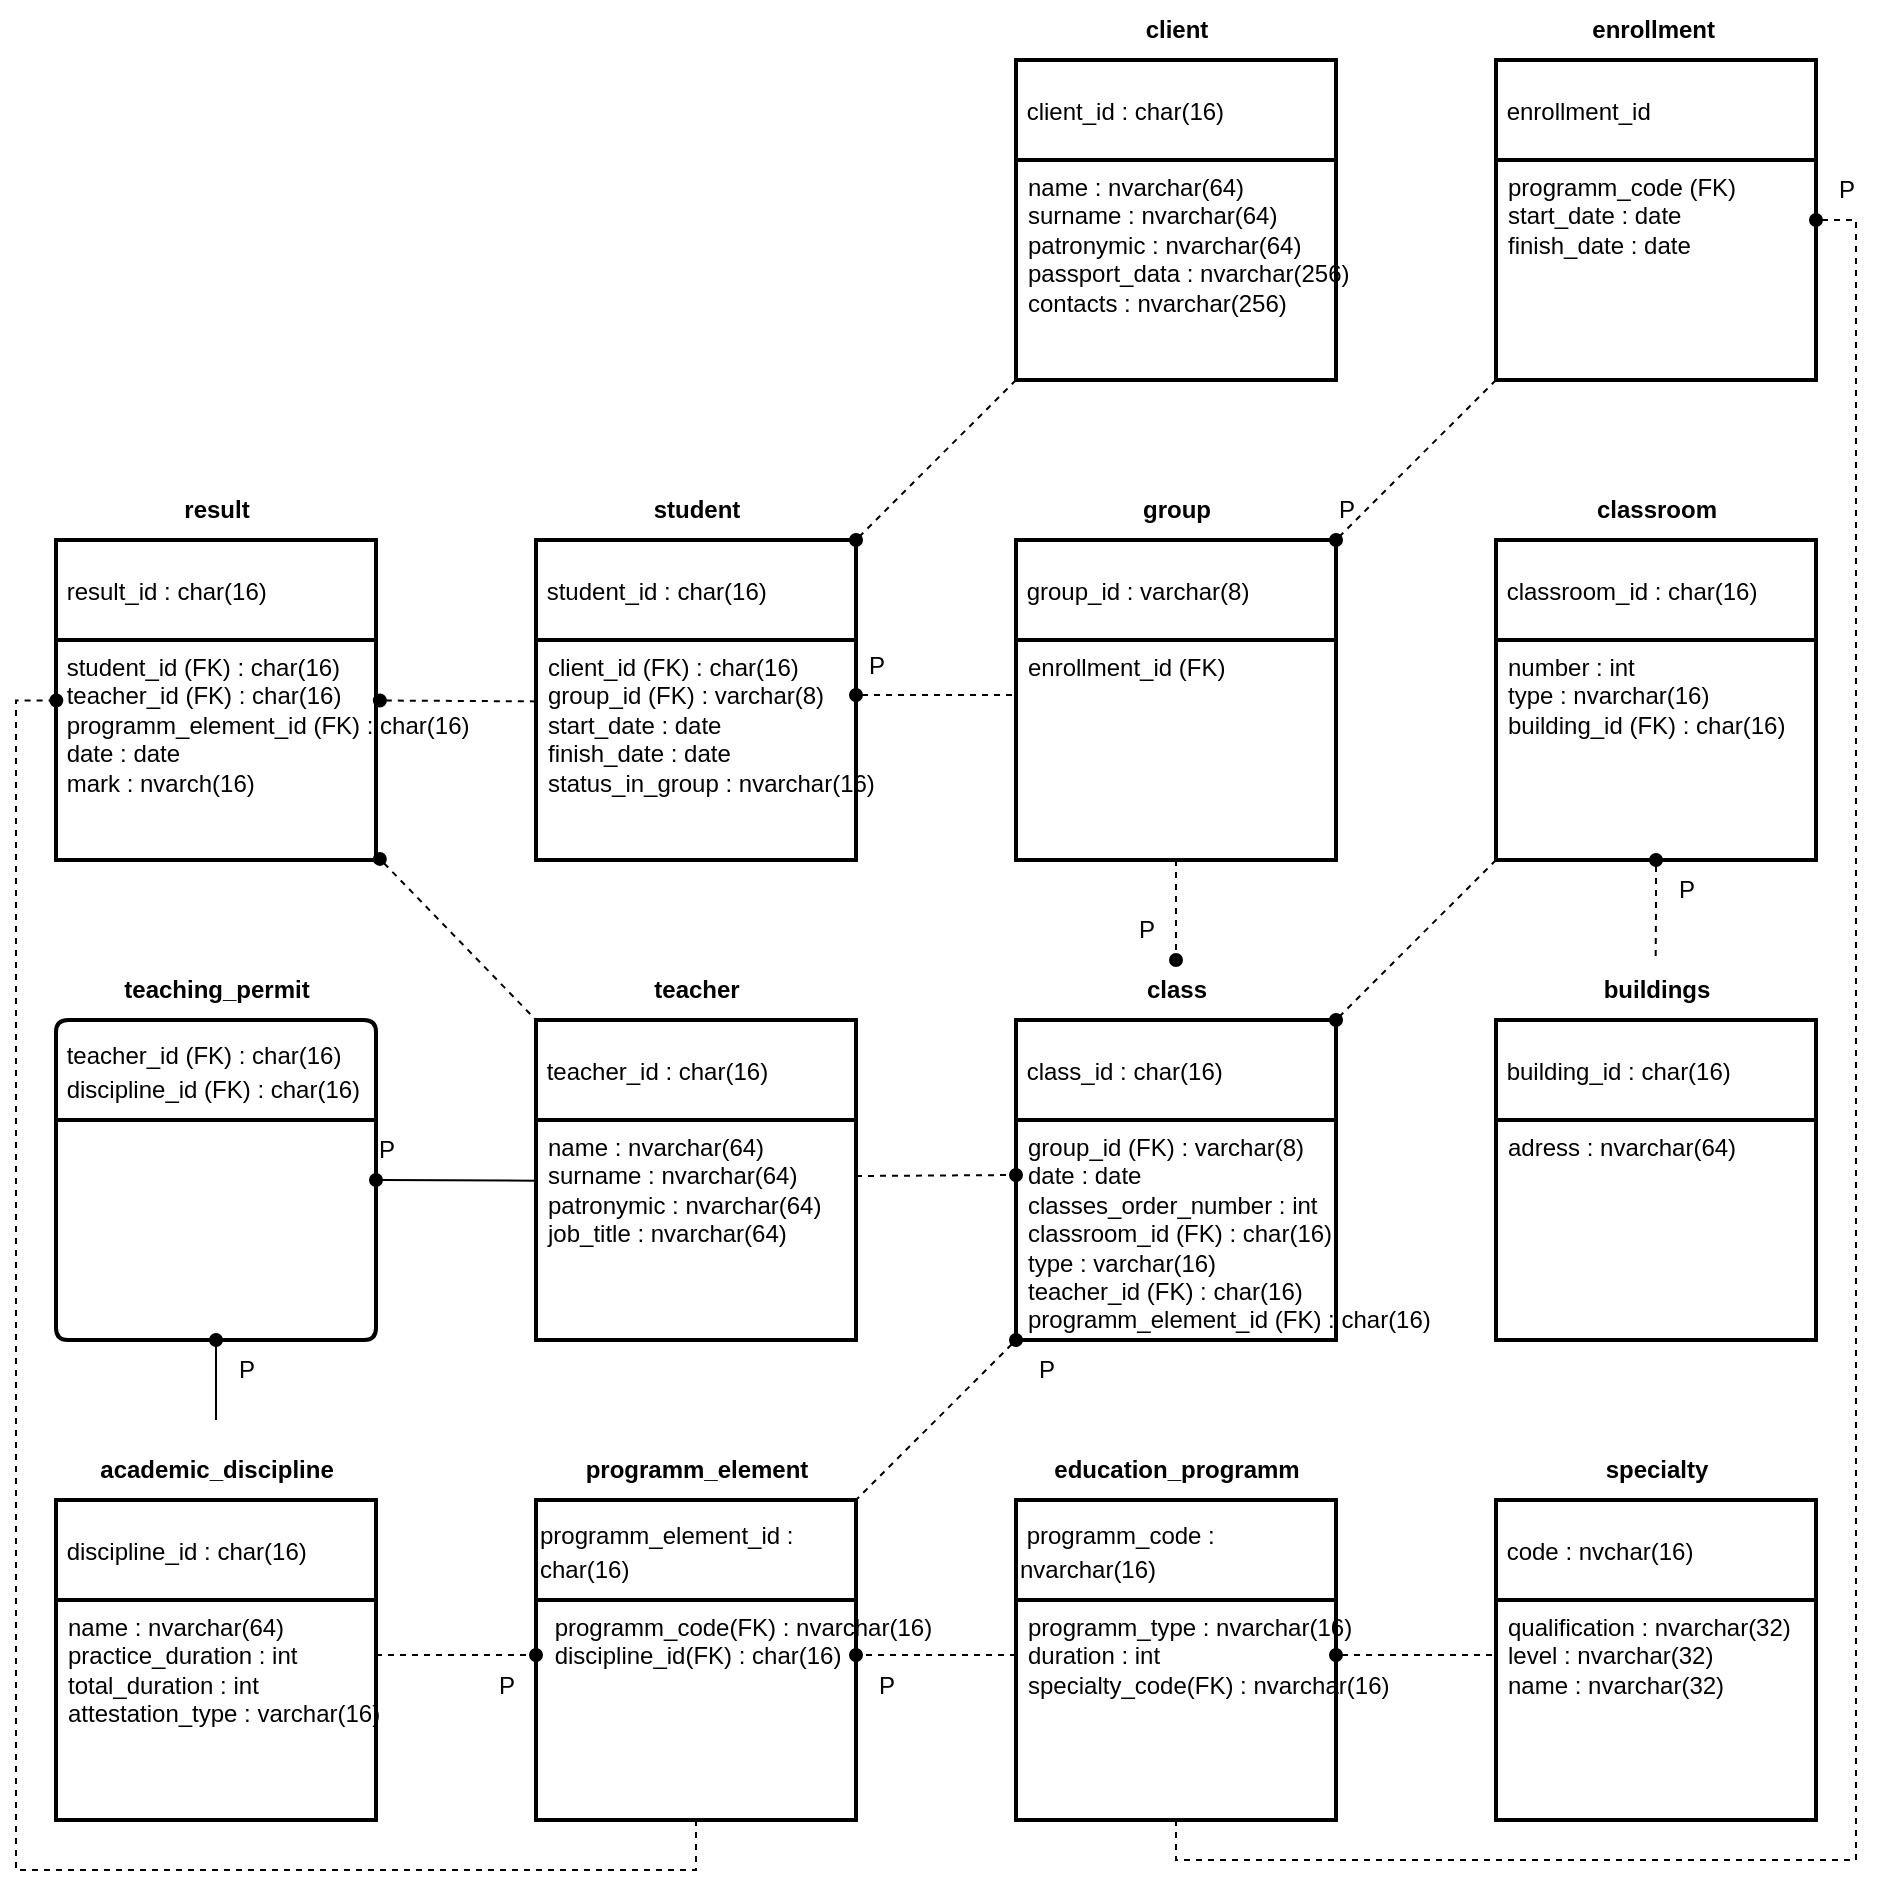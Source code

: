 <mxfile version="21.6.5" type="device" pages="2">
  <diagram name="IDEF1X" id="ZPQ4T32spMBVMAKODH3I">
    <mxGraphModel dx="1942" dy="1755" grid="1" gridSize="10" guides="1" tooltips="1" connect="1" arrows="1" fold="1" page="0" pageScale="1" pageWidth="827" pageHeight="1169" math="0" shadow="0">
      <root>
        <mxCell id="0" />
        <mxCell id="1" parent="0" />
        <mxCell id="rSf0_F8NzI8TlW1eSeG_-20" value="&lt;span style=&quot;font-size: 12px; background-color: initial;&quot;&gt;&amp;nbsp;programm_code : nvarchar(16)&lt;/span&gt;" style="swimlane;childLayout=stackLayout;horizontal=1;startSize=50;horizontalStack=0;rounded=0;fontSize=14;fontStyle=0;strokeWidth=2;resizeParent=0;resizeLast=1;shadow=0;dashed=0;align=left;arcSize=4;whiteSpace=wrap;html=1;perimeterSpacing=0;swimlaneLine=1;glass=0;fillColor=default;fillStyle=auto;" parent="1" vertex="1">
          <mxGeometry x="640" y="280" width="160" height="160" as="geometry">
            <mxRectangle x="300" y="300" width="130" height="50" as="alternateBounds" />
          </mxGeometry>
        </mxCell>
        <mxCell id="rSf0_F8NzI8TlW1eSeG_-21" value="programm_type : nvarchar(16)&lt;br&gt;duration : int&lt;br&gt;specialty_code(FK)&amp;nbsp;: nvarchar(16)" style="align=left;strokeColor=none;fillColor=none;spacingLeft=4;fontSize=12;verticalAlign=top;resizable=0;rotatable=0;part=1;html=1;" parent="rSf0_F8NzI8TlW1eSeG_-20" vertex="1">
          <mxGeometry y="50" width="160" height="110" as="geometry" />
        </mxCell>
        <mxCell id="rSf0_F8NzI8TlW1eSeG_-28" value="&lt;b&gt;education_programm&lt;/b&gt;" style="text;html=1;align=center;verticalAlign=middle;resizable=0;points=[];autosize=1;strokeColor=none;fillColor=none;" parent="1" vertex="1">
          <mxGeometry x="645" y="250" width="150" height="30" as="geometry" />
        </mxCell>
        <mxCell id="rSf0_F8NzI8TlW1eSeG_-29" value="&lt;span style=&quot;font-size: 12px; background-color: initial;&quot;&gt;&amp;nbsp;discipline_id : char(16)&lt;/span&gt;" style="swimlane;childLayout=stackLayout;horizontal=1;startSize=50;horizontalStack=0;rounded=0;fontSize=14;fontStyle=0;strokeWidth=2;resizeParent=0;resizeLast=1;shadow=0;dashed=0;align=left;arcSize=4;whiteSpace=wrap;html=1;perimeterSpacing=0;swimlaneLine=1;glass=0;fillColor=default;fillStyle=auto;" parent="1" vertex="1">
          <mxGeometry x="160" y="280" width="160" height="160" as="geometry">
            <mxRectangle x="300" y="300" width="130" height="50" as="alternateBounds" />
          </mxGeometry>
        </mxCell>
        <mxCell id="rSf0_F8NzI8TlW1eSeG_-30" value="name : nvarchar(64)&lt;br&gt;practice_duration : int&lt;br&gt;total_duration : int&lt;br&gt;attestation_type : varchar(16)" style="align=left;strokeColor=none;fillColor=none;spacingLeft=4;fontSize=12;verticalAlign=top;resizable=0;rotatable=0;part=1;html=1;" parent="rSf0_F8NzI8TlW1eSeG_-29" vertex="1">
          <mxGeometry y="50" width="160" height="110" as="geometry" />
        </mxCell>
        <mxCell id="rSf0_F8NzI8TlW1eSeG_-31" value="&lt;b&gt;academic_discipline&lt;/b&gt;" style="text;html=1;align=center;verticalAlign=middle;resizable=0;points=[];autosize=1;strokeColor=none;fillColor=none;" parent="1" vertex="1">
          <mxGeometry x="170" y="250" width="140" height="30" as="geometry" />
        </mxCell>
        <mxCell id="rSf0_F8NzI8TlW1eSeG_-32" value="&lt;font style=&quot;font-size: 12px;&quot;&gt;&amp;nbsp;student_id : char(16)&lt;/font&gt;" style="swimlane;childLayout=stackLayout;horizontal=1;startSize=50;horizontalStack=0;rounded=0;fontSize=14;fontStyle=0;strokeWidth=2;resizeParent=0;resizeLast=1;shadow=0;dashed=0;align=left;arcSize=4;whiteSpace=wrap;html=1;perimeterSpacing=0;swimlaneLine=1;glass=0;fillColor=default;fillStyle=auto;" parent="1" vertex="1">
          <mxGeometry x="400" y="-200" width="160" height="160" as="geometry">
            <mxRectangle x="300" y="300" width="130" height="50" as="alternateBounds" />
          </mxGeometry>
        </mxCell>
        <mxCell id="rSf0_F8NzI8TlW1eSeG_-33" value="&lt;font style=&quot;font-size: 12px;&quot;&gt;client_id (FK) : char(16)&lt;br&gt;group_id (FK) : varchar(8)&lt;br&gt;start_date : date&lt;br style=&quot;border-color: var(--border-color);&quot;&gt;finish_date : date&lt;br&gt;status_in_group : nvarchar(16)&lt;br&gt;&lt;/font&gt;" style="align=left;strokeColor=none;fillColor=none;spacingLeft=4;fontSize=12;verticalAlign=top;resizable=0;rotatable=0;part=1;html=1;" parent="rSf0_F8NzI8TlW1eSeG_-32" vertex="1">
          <mxGeometry y="50" width="160" height="110" as="geometry" />
        </mxCell>
        <mxCell id="rSf0_F8NzI8TlW1eSeG_-34" value="&lt;b&gt;student&lt;/b&gt;" style="text;html=1;align=center;verticalAlign=middle;resizable=0;points=[];autosize=1;strokeColor=none;fillColor=none;" parent="1" vertex="1">
          <mxGeometry x="445" y="-230" width="70" height="30" as="geometry" />
        </mxCell>
        <mxCell id="rSf0_F8NzI8TlW1eSeG_-35" value="&lt;span style=&quot;font-size: 12px; background-color: initial;&quot;&gt;&amp;nbsp;teacher_id : char(16)&lt;/span&gt;" style="swimlane;childLayout=stackLayout;horizontal=1;startSize=50;horizontalStack=0;rounded=0;fontSize=14;fontStyle=0;strokeWidth=2;resizeParent=0;resizeLast=1;shadow=0;dashed=0;align=left;arcSize=4;whiteSpace=wrap;html=1;perimeterSpacing=0;swimlaneLine=1;glass=0;fillColor=default;fillStyle=auto;" parent="1" vertex="1">
          <mxGeometry x="400" y="40" width="160" height="160" as="geometry">
            <mxRectangle x="300" y="300" width="130" height="50" as="alternateBounds" />
          </mxGeometry>
        </mxCell>
        <mxCell id="rSf0_F8NzI8TlW1eSeG_-36" value="name : nvarchar(64)&lt;br&gt;surname : nvarchar(64)&lt;br&gt;patronymic : nvarchar(64)&lt;br&gt;job_title : nvarchar(64)" style="align=left;strokeColor=none;fillColor=none;spacingLeft=4;fontSize=12;verticalAlign=top;resizable=0;rotatable=0;part=1;html=1;" parent="rSf0_F8NzI8TlW1eSeG_-35" vertex="1">
          <mxGeometry y="50" width="160" height="110" as="geometry" />
        </mxCell>
        <mxCell id="rSf0_F8NzI8TlW1eSeG_-37" value="&lt;b&gt;teacher&lt;/b&gt;" style="text;html=1;align=center;verticalAlign=middle;resizable=0;points=[];autosize=1;strokeColor=none;fillColor=none;" parent="1" vertex="1">
          <mxGeometry x="445" y="10" width="70" height="30" as="geometry" />
        </mxCell>
        <mxCell id="rSf0_F8NzI8TlW1eSeG_-38" value="&lt;span style=&quot;font-size: 12px; background-color: initial;&quot;&gt;&amp;nbsp;teacher_id (FK) : char(16)&lt;br&gt;&amp;nbsp;discipline_id (FK) : char(16)&lt;br&gt;&lt;/span&gt;" style="swimlane;childLayout=stackLayout;horizontal=1;startSize=50;horizontalStack=0;rounded=1;fontSize=14;fontStyle=0;strokeWidth=2;resizeParent=0;resizeLast=1;shadow=0;dashed=0;align=left;arcSize=4;whiteSpace=wrap;html=1;perimeterSpacing=0;swimlaneLine=1;glass=0;fillColor=default;fillStyle=auto;" parent="1" vertex="1">
          <mxGeometry x="160" y="40" width="160" height="160" as="geometry">
            <mxRectangle x="300" y="300" width="130" height="50" as="alternateBounds" />
          </mxGeometry>
        </mxCell>
        <mxCell id="rSf0_F8NzI8TlW1eSeG_-40" value="&lt;b&gt;teaching_permit&lt;/b&gt;" style="text;html=1;align=center;verticalAlign=middle;resizable=0;points=[];autosize=1;strokeColor=none;fillColor=none;" parent="1" vertex="1">
          <mxGeometry x="180" y="10" width="120" height="30" as="geometry" />
        </mxCell>
        <mxCell id="rSf0_F8NzI8TlW1eSeG_-41" value="&lt;span style=&quot;font-size: 12px; background-color: initial;&quot;&gt;&amp;nbsp;classroom_id : char(16)&lt;/span&gt;" style="swimlane;childLayout=stackLayout;horizontal=1;startSize=50;horizontalStack=0;rounded=0;fontSize=14;fontStyle=0;strokeWidth=2;resizeParent=0;resizeLast=1;shadow=0;dashed=0;align=left;arcSize=4;whiteSpace=wrap;html=1;perimeterSpacing=0;swimlaneLine=1;glass=0;fillColor=default;fillStyle=auto;" parent="1" vertex="1">
          <mxGeometry x="880" y="-200" width="160" height="160" as="geometry">
            <mxRectangle x="300" y="300" width="130" height="50" as="alternateBounds" />
          </mxGeometry>
        </mxCell>
        <mxCell id="rSf0_F8NzI8TlW1eSeG_-42" value="number : int&lt;br&gt;type : nvarchar(16)&lt;br&gt;building_id (FK) : char(16)" style="align=left;strokeColor=none;fillColor=none;spacingLeft=4;fontSize=12;verticalAlign=top;resizable=0;rotatable=0;part=1;html=1;" parent="rSf0_F8NzI8TlW1eSeG_-41" vertex="1">
          <mxGeometry y="50" width="160" height="110" as="geometry" />
        </mxCell>
        <mxCell id="rSf0_F8NzI8TlW1eSeG_-43" value="&lt;b&gt;classroom&lt;/b&gt;" style="text;html=1;align=center;verticalAlign=middle;resizable=0;points=[];autosize=1;strokeColor=none;fillColor=none;" parent="1" vertex="1">
          <mxGeometry x="920" y="-230" width="80" height="30" as="geometry" />
        </mxCell>
        <mxCell id="rSf0_F8NzI8TlW1eSeG_-44" value="&lt;span style=&quot;font-size: 12px;&quot;&gt;&amp;nbsp;class_id : char(16)&lt;/span&gt;" style="swimlane;childLayout=stackLayout;horizontal=1;startSize=50;horizontalStack=0;rounded=0;fontSize=14;fontStyle=0;strokeWidth=2;resizeParent=0;resizeLast=1;shadow=0;dashed=0;align=left;arcSize=4;whiteSpace=wrap;html=1;perimeterSpacing=0;swimlaneLine=1;glass=0;fillColor=default;fillStyle=auto;" parent="1" vertex="1">
          <mxGeometry x="640" y="40" width="160" height="160" as="geometry">
            <mxRectangle x="300" y="300" width="130" height="50" as="alternateBounds" />
          </mxGeometry>
        </mxCell>
        <mxCell id="rSf0_F8NzI8TlW1eSeG_-45" value="group_id (FK) : varchar(8)&lt;br&gt;date : date&lt;br&gt;classes_order_number : int&lt;br&gt;classroom_id (FK) : char(16)&lt;br&gt;type : varchar(16)&lt;br&gt;teacher_id (FK) : char(16)&lt;br&gt;programm_element_id&amp;nbsp;(FK) : char(16)" style="align=left;strokeColor=none;fillColor=none;spacingLeft=4;fontSize=12;verticalAlign=top;resizable=0;rotatable=0;part=1;html=1;" parent="rSf0_F8NzI8TlW1eSeG_-44" vertex="1">
          <mxGeometry y="50" width="160" height="110" as="geometry" />
        </mxCell>
        <mxCell id="rSf0_F8NzI8TlW1eSeG_-46" value="&lt;b&gt;class&lt;/b&gt;" style="text;html=1;align=center;verticalAlign=middle;resizable=0;points=[];autosize=1;strokeColor=none;fillColor=none;" parent="1" vertex="1">
          <mxGeometry x="695" y="10" width="50" height="30" as="geometry" />
        </mxCell>
        <mxCell id="rSf0_F8NzI8TlW1eSeG_-52" value="&lt;span style=&quot;font-size: 12px;&quot;&gt;&amp;nbsp;group_id : varchar(8)&lt;/span&gt;" style="swimlane;childLayout=stackLayout;horizontal=1;startSize=50;horizontalStack=0;rounded=0;fontSize=14;fontStyle=0;strokeWidth=2;resizeParent=0;resizeLast=1;shadow=0;dashed=0;align=left;arcSize=4;whiteSpace=wrap;html=1;perimeterSpacing=0;swimlaneLine=1;glass=0;fillColor=default;fillStyle=auto;" parent="1" vertex="1">
          <mxGeometry x="640" y="-200" width="160" height="160" as="geometry">
            <mxRectangle x="300" y="300" width="130" height="50" as="alternateBounds" />
          </mxGeometry>
        </mxCell>
        <mxCell id="rSf0_F8NzI8TlW1eSeG_-53" value="enrollment_id (FK)" style="align=left;strokeColor=none;fillColor=none;spacingLeft=4;fontSize=12;verticalAlign=top;resizable=0;rotatable=0;part=1;html=1;" parent="rSf0_F8NzI8TlW1eSeG_-52" vertex="1">
          <mxGeometry y="50" width="160" height="110" as="geometry" />
        </mxCell>
        <mxCell id="rSf0_F8NzI8TlW1eSeG_-54" value="&lt;b&gt;group&lt;/b&gt;" style="text;html=1;align=center;verticalAlign=middle;resizable=0;points=[];autosize=1;strokeColor=none;fillColor=none;" parent="1" vertex="1">
          <mxGeometry x="690" y="-230" width="60" height="30" as="geometry" />
        </mxCell>
        <mxCell id="rSf0_F8NzI8TlW1eSeG_-55" value="" style="endArrow=oval;html=1;rounded=0;startArrow=none;startFill=0;exitX=0;exitY=1;exitDx=0;exitDy=0;entryX=1;entryY=0;entryDx=0;entryDy=0;endFill=1;dashed=1;" parent="1" source="rSf0_F8NzI8TlW1eSeG_-42" target="rSf0_F8NzI8TlW1eSeG_-44" edge="1">
          <mxGeometry relative="1" as="geometry">
            <mxPoint x="190" y="140" as="sourcePoint" />
            <mxPoint x="350" y="140" as="targetPoint" />
          </mxGeometry>
        </mxCell>
        <mxCell id="rSf0_F8NzI8TlW1eSeG_-56" value="" style="endArrow=none;html=1;rounded=0;startArrow=oval;startFill=1;entryX=1;entryY=0;entryDx=0;entryDy=0;exitX=0;exitY=1;exitDx=0;exitDy=0;dashed=1;" parent="1" source="rSf0_F8NzI8TlW1eSeG_-45" target="RSttUIQ_mK06nYnlI0UP-17" edge="1">
          <mxGeometry relative="1" as="geometry">
            <mxPoint x="720" y="210" as="sourcePoint" />
            <mxPoint x="730" y="17" as="targetPoint" />
          </mxGeometry>
        </mxCell>
        <mxCell id="rSf0_F8NzI8TlW1eSeG_-57" value="P" style="text;html=1;align=center;verticalAlign=middle;resizable=0;points=[];autosize=1;strokeColor=none;fillColor=none;" parent="1" vertex="1">
          <mxGeometry x="640" y="200" width="30" height="30" as="geometry" />
        </mxCell>
        <mxCell id="rSf0_F8NzI8TlW1eSeG_-59" value="" style="endArrow=oval;html=1;rounded=0;startArrow=none;startFill=0;entryX=0;entryY=0.25;entryDx=0;entryDy=0;endFill=1;dashed=1;" parent="1" target="rSf0_F8NzI8TlW1eSeG_-45" edge="1">
          <mxGeometry relative="1" as="geometry">
            <mxPoint x="560" y="118" as="sourcePoint" />
            <mxPoint x="840" y="117" as="targetPoint" />
          </mxGeometry>
        </mxCell>
        <mxCell id="rSf0_F8NzI8TlW1eSeG_-61" value="" style="endArrow=oval;html=1;rounded=0;startArrow=none;startFill=0;exitX=0.5;exitY=1;exitDx=0;exitDy=0;entryX=0.5;entryY=0;entryDx=0;entryDy=0;endFill=1;entryPerimeter=0;dashed=1;" parent="1" source="rSf0_F8NzI8TlW1eSeG_-53" target="rSf0_F8NzI8TlW1eSeG_-46" edge="1">
          <mxGeometry relative="1" as="geometry">
            <mxPoint x="600" y="-30" as="sourcePoint" />
            <mxPoint x="600" y="17" as="targetPoint" />
          </mxGeometry>
        </mxCell>
        <mxCell id="rSf0_F8NzI8TlW1eSeG_-62" value="P" style="text;html=1;align=center;verticalAlign=middle;resizable=0;points=[];autosize=1;strokeColor=none;fillColor=none;" parent="1" vertex="1">
          <mxGeometry x="690" y="-20" width="30" height="30" as="geometry" />
        </mxCell>
        <mxCell id="rSf0_F8NzI8TlW1eSeG_-63" value="" style="endArrow=none;html=1;rounded=0;startArrow=oval;startFill=1;exitX=1;exitY=0.25;exitDx=0;exitDy=0;entryX=0;entryY=0.25;entryDx=0;entryDy=0;endFill=0;dashed=1;" parent="1" source="rSf0_F8NzI8TlW1eSeG_-33" target="rSf0_F8NzI8TlW1eSeG_-53" edge="1">
          <mxGeometry relative="1" as="geometry">
            <mxPoint x="530" y="-140" as="sourcePoint" />
            <mxPoint x="610" y="-60" as="targetPoint" />
          </mxGeometry>
        </mxCell>
        <mxCell id="rSf0_F8NzI8TlW1eSeG_-64" value="P" style="text;html=1;align=center;verticalAlign=middle;resizable=0;points=[];autosize=1;strokeColor=none;fillColor=none;" parent="1" vertex="1">
          <mxGeometry x="555" y="-152" width="30" height="30" as="geometry" />
        </mxCell>
        <mxCell id="rSf0_F8NzI8TlW1eSeG_-66" value="" style="endArrow=oval;html=1;rounded=0;startArrow=none;startFill=0;exitX=-0.002;exitY=0.276;exitDx=0;exitDy=0;endFill=1;entryX=1;entryY=0.5;entryDx=0;entryDy=0;exitPerimeter=0;" parent="1" source="rSf0_F8NzI8TlW1eSeG_-36" target="rSf0_F8NzI8TlW1eSeG_-38" edge="1">
          <mxGeometry relative="1" as="geometry">
            <mxPoint x="959.62" y="220" as="sourcePoint" />
            <mxPoint x="390" y="250" as="targetPoint" />
          </mxGeometry>
        </mxCell>
        <mxCell id="rSf0_F8NzI8TlW1eSeG_-67" value="P" style="text;html=1;align=center;verticalAlign=middle;resizable=0;points=[];autosize=1;strokeColor=none;fillColor=none;" parent="1" vertex="1">
          <mxGeometry x="310" y="90" width="30" height="30" as="geometry" />
        </mxCell>
        <mxCell id="rSf0_F8NzI8TlW1eSeG_-68" value="" style="endArrow=oval;html=1;rounded=0;startArrow=none;startFill=0;endFill=1;entryX=0.5;entryY=1;entryDx=0;entryDy=0;" parent="1" target="rSf0_F8NzI8TlW1eSeG_-38" edge="1">
          <mxGeometry relative="1" as="geometry">
            <mxPoint x="240" y="240" as="sourcePoint" />
            <mxPoint x="-200" y="130" as="targetPoint" />
          </mxGeometry>
        </mxCell>
        <mxCell id="rSf0_F8NzI8TlW1eSeG_-69" value="P" style="text;html=1;align=center;verticalAlign=middle;resizable=0;points=[];autosize=1;strokeColor=none;fillColor=none;" parent="1" vertex="1">
          <mxGeometry x="240" y="200" width="30" height="30" as="geometry" />
        </mxCell>
        <mxCell id="rSf0_F8NzI8TlW1eSeG_-75" value="&lt;b&gt;programm_element&lt;/b&gt;" style="text;html=1;align=center;verticalAlign=middle;resizable=0;points=[];autosize=1;strokeColor=none;fillColor=none;" parent="1" vertex="1">
          <mxGeometry x="415" y="250" width="130" height="30" as="geometry" />
        </mxCell>
        <mxCell id="rSf0_F8NzI8TlW1eSeG_-76" value="" style="endArrow=oval;html=1;rounded=0;startArrow=none;startFill=0;exitX=0;exitY=0.25;exitDx=0;exitDy=0;endFill=1;entryX=1;entryY=0.25;entryDx=0;entryDy=0;dashed=1;" parent="1" source="rSf0_F8NzI8TlW1eSeG_-21" target="RSttUIQ_mK06nYnlI0UP-18" edge="1">
          <mxGeometry relative="1" as="geometry">
            <mxPoint x="1340" y="359.62" as="sourcePoint" />
            <mxPoint x="1360" y="360" as="targetPoint" />
          </mxGeometry>
        </mxCell>
        <mxCell id="rSf0_F8NzI8TlW1eSeG_-77" value="P" style="text;html=1;align=center;verticalAlign=middle;resizable=0;points=[];autosize=1;strokeColor=none;fillColor=none;" parent="1" vertex="1">
          <mxGeometry x="560" y="358" width="30" height="30" as="geometry" />
        </mxCell>
        <mxCell id="rSf0_F8NzI8TlW1eSeG_-78" value="" style="endArrow=oval;html=1;rounded=0;startArrow=none;startFill=0;endFill=1;dashed=1;entryX=0;entryY=0.25;entryDx=0;entryDy=0;exitX=1;exitY=0.25;exitDx=0;exitDy=0;" parent="1" source="rSf0_F8NzI8TlW1eSeG_-30" target="RSttUIQ_mK06nYnlI0UP-18" edge="1">
          <mxGeometry relative="1" as="geometry">
            <mxPoint x="640" y="600" as="sourcePoint" />
            <mxPoint x="850" y="370" as="targetPoint" />
          </mxGeometry>
        </mxCell>
        <mxCell id="rSf0_F8NzI8TlW1eSeG_-79" value="P" style="text;html=1;align=center;verticalAlign=middle;resizable=0;points=[];autosize=1;strokeColor=none;fillColor=none;" parent="1" vertex="1">
          <mxGeometry x="370" y="358" width="30" height="30" as="geometry" />
        </mxCell>
        <mxCell id="rSf0_F8NzI8TlW1eSeG_-80" value="&lt;span style=&quot;font-size: 12px; background-color: initial;&quot;&gt;&amp;nbsp;result_id : char(16)&lt;br&gt;&lt;/span&gt;" style="swimlane;childLayout=stackLayout;horizontal=1;startSize=50;horizontalStack=0;rounded=0;fontSize=14;fontStyle=0;strokeWidth=2;resizeParent=0;resizeLast=1;shadow=0;dashed=0;align=left;arcSize=4;html=1;perimeterSpacing=0;swimlaneLine=1;glass=0;fillColor=default;fillStyle=auto;" parent="1" vertex="1">
          <mxGeometry x="160" y="-200" width="160" height="160" as="geometry">
            <mxRectangle x="300" y="300" width="130" height="50" as="alternateBounds" />
          </mxGeometry>
        </mxCell>
        <mxCell id="RSttUIQ_mK06nYnlI0UP-30" value="&amp;nbsp;student_id&amp;nbsp;(FK) : char(16)&lt;br&gt;&amp;nbsp;teacher_id (FK) : char(16)&lt;br&gt;&amp;nbsp;programm_element_id&amp;nbsp;(FK) : char(16)&lt;br&gt;&amp;nbsp;date : date&lt;br&gt;&amp;nbsp;mark : nvarch(16)" style="text;html=1;align=left;verticalAlign=top;resizable=0;points=[];autosize=1;strokeColor=none;fillColor=none;" parent="rSf0_F8NzI8TlW1eSeG_-80" vertex="1">
          <mxGeometry y="50" width="160" height="110" as="geometry" />
        </mxCell>
        <mxCell id="rSf0_F8NzI8TlW1eSeG_-82" value="&lt;b&gt;result&lt;/b&gt;" style="text;html=1;align=center;verticalAlign=middle;resizable=0;points=[];autosize=1;strokeColor=none;fillColor=none;" parent="1" vertex="1">
          <mxGeometry x="210" y="-230" width="60" height="30" as="geometry" />
        </mxCell>
        <mxCell id="rSf0_F8NzI8TlW1eSeG_-102" value="" style="endArrow=oval;html=1;rounded=0;startArrow=none;startFill=0;endFill=1;edgeStyle=orthogonalEdgeStyle;dashed=1;entryX=1;entryY=0.5;entryDx=0;entryDy=0;exitX=0.5;exitY=1;exitDx=0;exitDy=0;" parent="1" source="rSf0_F8NzI8TlW1eSeG_-21" target="RSttUIQ_mK06nYnlI0UP-11" edge="1">
          <mxGeometry relative="1" as="geometry">
            <mxPoint x="1060" y="481.231" as="sourcePoint" />
            <mxPoint x="630" y="-360" as="targetPoint" />
            <Array as="points">
              <mxPoint x="720" y="460" />
              <mxPoint x="1060" y="460" />
              <mxPoint x="1060" y="-360" />
            </Array>
          </mxGeometry>
        </mxCell>
        <mxCell id="rSf0_F8NzI8TlW1eSeG_-103" value="P" style="text;html=1;align=center;verticalAlign=middle;resizable=0;points=[];autosize=1;strokeColor=none;fillColor=none;" parent="1" vertex="1">
          <mxGeometry x="790" y="-230" width="30" height="30" as="geometry" />
        </mxCell>
        <mxCell id="RSttUIQ_mK06nYnlI0UP-6" value="&lt;span style=&quot;font-size: 12px; background-color: initial;&quot;&gt;&amp;nbsp;code : nvchar(16)&lt;/span&gt;" style="swimlane;childLayout=stackLayout;horizontal=1;startSize=50;horizontalStack=0;rounded=0;fontSize=14;fontStyle=0;strokeWidth=2;resizeParent=0;resizeLast=1;shadow=0;dashed=0;align=left;arcSize=4;whiteSpace=wrap;html=1;perimeterSpacing=0;swimlaneLine=1;glass=0;fillColor=default;fillStyle=auto;" parent="1" vertex="1">
          <mxGeometry x="880" y="280" width="160" height="160" as="geometry">
            <mxRectangle x="300" y="300" width="130" height="50" as="alternateBounds" />
          </mxGeometry>
        </mxCell>
        <mxCell id="RSttUIQ_mK06nYnlI0UP-7" value="qualification : nvarchar(32)&lt;br&gt;level : nvarchar(32)&lt;br&gt;name : nvarchar(32)" style="align=left;strokeColor=none;fillColor=none;spacingLeft=4;fontSize=12;verticalAlign=top;resizable=0;rotatable=0;part=1;html=1;" parent="RSttUIQ_mK06nYnlI0UP-6" vertex="1">
          <mxGeometry y="50" width="160" height="110" as="geometry" />
        </mxCell>
        <mxCell id="RSttUIQ_mK06nYnlI0UP-8" value="&lt;b&gt;specialty&lt;/b&gt;" style="text;html=1;align=center;verticalAlign=middle;resizable=0;points=[];autosize=1;strokeColor=none;fillColor=none;" parent="1" vertex="1">
          <mxGeometry x="925" y="250" width="70" height="30" as="geometry" />
        </mxCell>
        <mxCell id="RSttUIQ_mK06nYnlI0UP-9" style="edgeStyle=orthogonalEdgeStyle;rounded=0;orthogonalLoop=1;jettySize=auto;html=1;exitX=1;exitY=0.25;exitDx=0;exitDy=0;entryX=0;entryY=0.25;entryDx=0;entryDy=0;endArrow=none;endFill=0;dashed=1;startArrow=oval;startFill=1;" parent="1" source="rSf0_F8NzI8TlW1eSeG_-21" target="RSttUIQ_mK06nYnlI0UP-7" edge="1">
          <mxGeometry relative="1" as="geometry" />
        </mxCell>
        <mxCell id="RSttUIQ_mK06nYnlI0UP-11" value="&lt;span style=&quot;font-size: 12px;&quot;&gt;&amp;nbsp;enrollment_id&lt;/span&gt;" style="swimlane;childLayout=stackLayout;horizontal=1;startSize=50;horizontalStack=0;rounded=0;fontSize=14;fontStyle=0;strokeWidth=2;resizeParent=0;resizeLast=1;shadow=0;dashed=0;align=left;arcSize=4;whiteSpace=wrap;html=1;perimeterSpacing=0;swimlaneLine=1;glass=0;fillColor=default;fillStyle=auto;" parent="1" vertex="1">
          <mxGeometry x="880" y="-440" width="160" height="160" as="geometry">
            <mxRectangle x="300" y="300" width="130" height="50" as="alternateBounds" />
          </mxGeometry>
        </mxCell>
        <mxCell id="RSttUIQ_mK06nYnlI0UP-12" value="programm_code (FK)&lt;br&gt;start_date : date&lt;br&gt;finish_date : date" style="align=left;strokeColor=none;fillColor=none;spacingLeft=4;fontSize=12;verticalAlign=top;resizable=0;rotatable=0;part=1;html=1;" parent="RSttUIQ_mK06nYnlI0UP-11" vertex="1">
          <mxGeometry y="50" width="160" height="110" as="geometry" />
        </mxCell>
        <mxCell id="RSttUIQ_mK06nYnlI0UP-13" value="&lt;b&gt;enrollment&amp;nbsp;&lt;/b&gt;" style="text;html=1;align=center;verticalAlign=middle;resizable=0;points=[];autosize=1;strokeColor=none;fillColor=none;" parent="1" vertex="1">
          <mxGeometry x="915" y="-470" width="90" height="30" as="geometry" />
        </mxCell>
        <mxCell id="RSttUIQ_mK06nYnlI0UP-15" style="rounded=0;orthogonalLoop=1;jettySize=auto;html=1;entryX=1;entryY=0;entryDx=0;entryDy=0;endArrow=oval;endFill=1;dashed=1;exitX=0;exitY=1;exitDx=0;exitDy=0;" parent="1" source="RSttUIQ_mK06nYnlI0UP-12" target="rSf0_F8NzI8TlW1eSeG_-52" edge="1">
          <mxGeometry relative="1" as="geometry" />
        </mxCell>
        <mxCell id="RSttUIQ_mK06nYnlI0UP-16" value="P" style="text;html=1;align=center;verticalAlign=middle;resizable=0;points=[];autosize=1;strokeColor=none;fillColor=none;" parent="1" vertex="1">
          <mxGeometry x="1040" y="-390" width="30" height="30" as="geometry" />
        </mxCell>
        <mxCell id="RSttUIQ_mK06nYnlI0UP-17" value="&lt;font style=&quot;font-size: 12px;&quot;&gt;&lt;span style=&quot;background-color: initial;&quot;&gt;programm_element_id&lt;/span&gt;&amp;nbsp;: char(16)&lt;/font&gt;" style="swimlane;childLayout=stackLayout;horizontal=1;startSize=50;horizontalStack=0;rounded=0;fontSize=14;fontStyle=0;strokeWidth=2;resizeParent=0;resizeLast=1;shadow=0;dashed=0;align=left;arcSize=4;whiteSpace=wrap;html=1;perimeterSpacing=0;swimlaneLine=1;glass=0;fillColor=default;fillStyle=auto;" parent="1" vertex="1">
          <mxGeometry x="400" y="280" width="160" height="160" as="geometry">
            <mxRectangle x="300" y="300" width="130" height="50" as="alternateBounds" />
          </mxGeometry>
        </mxCell>
        <mxCell id="RSttUIQ_mK06nYnlI0UP-18" value="&lt;font style=&quot;border-color: var(--border-color);&quot;&gt;&amp;nbsp;programm_code(FK) : nvarchar(16)&lt;br style=&quot;border-color: var(--border-color);&quot;&gt;&lt;/font&gt;&amp;nbsp;&lt;font style=&quot;border-color: var(--border-color);&quot;&gt;discipline_id(FK) : char(16)&lt;/font&gt;" style="align=left;strokeColor=none;fillColor=none;spacingLeft=4;fontSize=12;verticalAlign=top;resizable=0;rotatable=0;part=1;html=1;" parent="RSttUIQ_mK06nYnlI0UP-17" vertex="1">
          <mxGeometry y="50" width="160" height="110" as="geometry" />
        </mxCell>
        <mxCell id="RSttUIQ_mK06nYnlI0UP-19" value="&lt;span style=&quot;font-size: 12px;&quot;&gt;&amp;nbsp;client_id : char(16)&lt;/span&gt;" style="swimlane;childLayout=stackLayout;horizontal=1;startSize=50;horizontalStack=0;rounded=0;fontSize=14;fontStyle=0;strokeWidth=2;resizeParent=0;resizeLast=1;shadow=0;dashed=0;align=left;arcSize=4;whiteSpace=wrap;html=1;perimeterSpacing=0;swimlaneLine=1;glass=0;fillColor=default;fillStyle=auto;" parent="1" vertex="1">
          <mxGeometry x="640" y="-440" width="160" height="160" as="geometry">
            <mxRectangle x="300" y="300" width="130" height="50" as="alternateBounds" />
          </mxGeometry>
        </mxCell>
        <mxCell id="RSttUIQ_mK06nYnlI0UP-20" value="&lt;div&gt;name : nvarchar(64)&lt;/div&gt;&lt;div&gt;surname : nvarchar(64)&lt;/div&gt;&lt;div&gt;patronymic : nvarchar(64)&lt;/div&gt;&lt;div&gt;passport_data : nvarchar(256)&lt;/div&gt;&lt;div&gt;contacts : nvarchar(256)&lt;/div&gt;" style="align=left;strokeColor=none;fillColor=none;spacingLeft=4;fontSize=12;verticalAlign=top;resizable=0;rotatable=0;part=1;html=1;" parent="RSttUIQ_mK06nYnlI0UP-19" vertex="1">
          <mxGeometry y="50" width="160" height="110" as="geometry" />
        </mxCell>
        <mxCell id="RSttUIQ_mK06nYnlI0UP-21" value="&lt;b&gt;client&lt;/b&gt;" style="text;html=1;align=center;verticalAlign=middle;resizable=0;points=[];autosize=1;strokeColor=none;fillColor=none;" parent="1" vertex="1">
          <mxGeometry x="695" y="-470" width="50" height="30" as="geometry" />
        </mxCell>
        <mxCell id="RSttUIQ_mK06nYnlI0UP-23" style="rounded=0;orthogonalLoop=1;jettySize=auto;html=1;entryX=1;entryY=0;entryDx=0;entryDy=0;endArrow=oval;endFill=1;exitX=0;exitY=1;exitDx=0;exitDy=0;dashed=1;" parent="1" source="RSttUIQ_mK06nYnlI0UP-20" target="rSf0_F8NzI8TlW1eSeG_-32" edge="1">
          <mxGeometry relative="1" as="geometry" />
        </mxCell>
        <mxCell id="RSttUIQ_mK06nYnlI0UP-25" value="&lt;span style=&quot;font-size: 12px;&quot;&gt;&amp;nbsp;building_id : char(16)&lt;/span&gt;" style="swimlane;childLayout=stackLayout;horizontal=1;startSize=50;horizontalStack=0;rounded=0;fontSize=14;fontStyle=0;strokeWidth=2;resizeParent=0;resizeLast=1;shadow=0;dashed=0;align=left;arcSize=4;whiteSpace=wrap;html=1;perimeterSpacing=0;swimlaneLine=1;glass=0;fillColor=default;fillStyle=auto;" parent="1" vertex="1">
          <mxGeometry x="880" y="40" width="160" height="160" as="geometry">
            <mxRectangle x="300" y="300" width="130" height="50" as="alternateBounds" />
          </mxGeometry>
        </mxCell>
        <mxCell id="RSttUIQ_mK06nYnlI0UP-26" value="adress : nvarchar(64)" style="align=left;strokeColor=none;fillColor=none;spacingLeft=4;fontSize=12;verticalAlign=top;resizable=0;rotatable=0;part=1;html=1;" parent="RSttUIQ_mK06nYnlI0UP-25" vertex="1">
          <mxGeometry y="50" width="160" height="110" as="geometry" />
        </mxCell>
        <mxCell id="RSttUIQ_mK06nYnlI0UP-27" value="&lt;b&gt;buildings&lt;/b&gt;" style="text;html=1;align=center;verticalAlign=middle;resizable=0;points=[];autosize=1;strokeColor=none;fillColor=none;" parent="1" vertex="1">
          <mxGeometry x="920" y="10" width="80" height="30" as="geometry" />
        </mxCell>
        <mxCell id="RSttUIQ_mK06nYnlI0UP-28" style="edgeStyle=orthogonalEdgeStyle;rounded=0;orthogonalLoop=1;jettySize=auto;html=1;exitX=0.5;exitY=1;exitDx=0;exitDy=0;entryX=0.498;entryY=-0.039;entryDx=0;entryDy=0;endArrow=none;endFill=0;dashed=1;startArrow=oval;startFill=1;entryPerimeter=0;" parent="1" source="rSf0_F8NzI8TlW1eSeG_-42" target="RSttUIQ_mK06nYnlI0UP-27" edge="1">
          <mxGeometry relative="1" as="geometry" />
        </mxCell>
        <mxCell id="RSttUIQ_mK06nYnlI0UP-29" value="P" style="text;html=1;align=center;verticalAlign=middle;resizable=0;points=[];autosize=1;strokeColor=none;fillColor=none;" parent="1" vertex="1">
          <mxGeometry x="960" y="-40" width="30" height="30" as="geometry" />
        </mxCell>
        <mxCell id="RSttUIQ_mK06nYnlI0UP-32" value="" style="endArrow=none;html=1;rounded=0;startArrow=oval;startFill=1;entryX=-0.001;entryY=0.279;entryDx=0;entryDy=0;endFill=0;dashed=1;exitX=1.012;exitY=0.275;exitDx=0;exitDy=0;exitPerimeter=0;entryPerimeter=0;" parent="1" source="RSttUIQ_mK06nYnlI0UP-30" target="rSf0_F8NzI8TlW1eSeG_-33" edge="1">
          <mxGeometry relative="1" as="geometry">
            <mxPoint x="320" y="-11.05" as="sourcePoint" />
            <mxPoint x="400" y="-11.05" as="targetPoint" />
          </mxGeometry>
        </mxCell>
        <mxCell id="RSttUIQ_mK06nYnlI0UP-34" value="" style="endArrow=none;html=1;rounded=0;startArrow=oval;startFill=1;exitX=1.012;exitY=0.995;exitDx=0;exitDy=0;entryX=0;entryY=0;entryDx=0;entryDy=0;endFill=0;dashed=1;exitPerimeter=0;" parent="1" source="RSttUIQ_mK06nYnlI0UP-30" target="rSf0_F8NzI8TlW1eSeG_-35" edge="1">
          <mxGeometry relative="1" as="geometry">
            <mxPoint x="890" y="-30" as="sourcePoint" />
            <mxPoint x="810" y="50" as="targetPoint" />
          </mxGeometry>
        </mxCell>
        <mxCell id="RSttUIQ_mK06nYnlI0UP-35" value="" style="endArrow=oval;html=1;rounded=0;startArrow=none;startFill=0;endFill=1;dashed=1;exitX=0.5;exitY=1;exitDx=0;exitDy=0;edgeStyle=orthogonalEdgeStyle;entryX=0.001;entryY=0.275;entryDx=0;entryDy=0;entryPerimeter=0;" parent="1" source="RSttUIQ_mK06nYnlI0UP-18" target="RSttUIQ_mK06nYnlI0UP-30" edge="1">
          <mxGeometry relative="1" as="geometry">
            <mxPoint x="335" y="500" as="sourcePoint" />
            <mxPoint x="140" y="-130" as="targetPoint" />
            <Array as="points">
              <mxPoint x="480" y="465" />
              <mxPoint x="140" y="465" />
              <mxPoint x="140" y="-120" />
            </Array>
          </mxGeometry>
        </mxCell>
      </root>
    </mxGraphModel>
  </diagram>
  <diagram id="rsCKmy1kXkDik1JS-3_0" name="Чен">
    <mxGraphModel dx="2742" dy="955" grid="1" gridSize="10" guides="1" tooltips="1" connect="1" arrows="1" fold="1" page="0" pageScale="1" pageWidth="827" pageHeight="1169" math="0" shadow="0">
      <root>
        <mxCell id="0" />
        <mxCell id="1" parent="0" />
        <mxCell id="wYEbHPdwehgvHoXyWfQb-144" value="&lt;h1&gt;Нужно удалить номер попытки&lt;/h1&gt;" style="text;html=1;strokeColor=none;fillColor=none;spacing=5;spacingTop=-20;whiteSpace=wrap;overflow=hidden;rounded=0;" vertex="1" parent="1">
          <mxGeometry x="-470" y="280" width="190" height="120" as="geometry" />
        </mxCell>
        <mxCell id="Ao_gwstIe-zVA2U96mX4-28" value="Академическая дисциплина" style="rounded=0;whiteSpace=wrap;html=1;" vertex="1" parent="1">
          <mxGeometry y="160" width="120" height="40" as="geometry" />
        </mxCell>
        <mxCell id="Ao_gwstIe-zVA2U96mX4-29" value="Учебная программа" style="shape=parallelogram;perimeter=parallelogramPerimeter;whiteSpace=wrap;html=1;fixedSize=1;" vertex="1" parent="1">
          <mxGeometry x="640" y="160" width="120" height="40" as="geometry" />
        </mxCell>
        <mxCell id="Ao_gwstIe-zVA2U96mX4-30" value="Элемент программы" style="shape=parallelogram;perimeter=parallelogramPerimeter;whiteSpace=wrap;html=1;fixedSize=1;" vertex="1" parent="1">
          <mxGeometry x="320" y="160" width="120" height="40" as="geometry" />
        </mxCell>
        <mxCell id="Ao_gwstIe-zVA2U96mX4-31" value="Разрешение&amp;nbsp;на обучение" style="shape=trapezoid;perimeter=trapezoidPerimeter;whiteSpace=wrap;html=1;fixedSize=1;" vertex="1" parent="1">
          <mxGeometry y="360" width="120" height="40" as="geometry" />
        </mxCell>
        <mxCell id="Ao_gwstIe-zVA2U96mX4-32" value="Преподаватель" style="rounded=0;whiteSpace=wrap;html=1;" vertex="1" parent="1">
          <mxGeometry x="320" y="360" width="120" height="40" as="geometry" />
        </mxCell>
        <mxCell id="Ao_gwstIe-zVA2U96mX4-35" value="Занятие" style="rounded=0;whiteSpace=wrap;html=1;" vertex="1" parent="1">
          <mxGeometry x="640" y="360" width="120" height="40" as="geometry" />
        </mxCell>
        <mxCell id="Ao_gwstIe-zVA2U96mX4-36" value="Группа" style="rounded=0;whiteSpace=wrap;html=1;" vertex="1" parent="1">
          <mxGeometry x="640" y="600" width="120" height="40" as="geometry" />
        </mxCell>
        <mxCell id="Ao_gwstIe-zVA2U96mX4-37" value="Студент" style="rounded=0;whiteSpace=wrap;html=1;" vertex="1" parent="1">
          <mxGeometry x="320" y="600" width="120" height="40" as="geometry" />
        </mxCell>
        <mxCell id="Ao_gwstIe-zVA2U96mX4-38" value="Результат" style="rounded=0;whiteSpace=wrap;html=1;" vertex="1" parent="1">
          <mxGeometry y="600" width="120" height="40" as="geometry" />
        </mxCell>
        <mxCell id="Ao_gwstIe-zVA2U96mX4-39" value="Набор" style="rounded=0;whiteSpace=wrap;html=1;" vertex="1" parent="1">
          <mxGeometry x="960" y="800" width="120" height="40" as="geometry" />
        </mxCell>
        <mxCell id="Ao_gwstIe-zVA2U96mX4-40" value="Клиент" style="rounded=0;whiteSpace=wrap;html=1;" vertex="1" parent="1">
          <mxGeometry x="640" y="800" width="120" height="40" as="geometry" />
        </mxCell>
        <mxCell id="Ao_gwstIe-zVA2U96mX4-41" value="Имя" style="ellipse;whiteSpace=wrap;html=1;" vertex="1" parent="1">
          <mxGeometry x="-160" y="80" width="120" height="40" as="geometry" />
        </mxCell>
        <mxCell id="Ao_gwstIe-zVA2U96mX4-42" value="Общая длительность" style="ellipse;whiteSpace=wrap;html=1;" vertex="1" parent="1">
          <mxGeometry x="-160" y="120" width="120" height="40" as="geometry" />
        </mxCell>
        <mxCell id="Ao_gwstIe-zVA2U96mX4-43" value="Длительность практики" style="ellipse;whiteSpace=wrap;html=1;" vertex="1" parent="1">
          <mxGeometry x="-160" y="160" width="120" height="40" as="geometry" />
        </mxCell>
        <mxCell id="Ao_gwstIe-zVA2U96mX4-44" value="Тип аттестации" style="ellipse;whiteSpace=wrap;html=1;" vertex="1" parent="1">
          <mxGeometry x="-160" y="200" width="120" height="40" as="geometry" />
        </mxCell>
        <mxCell id="Ao_gwstIe-zVA2U96mX4-45" value="&lt;u&gt;Айди дисциплины (PK)&lt;/u&gt;" style="ellipse;whiteSpace=wrap;html=1;" vertex="1" parent="1">
          <mxGeometry x="-160" y="240" width="120" height="40" as="geometry" />
        </mxCell>
        <mxCell id="Ao_gwstIe-zVA2U96mX4-46" value="&lt;u&gt;Айди элемента программы(PK)&lt;/u&gt;" style="ellipse;whiteSpace=wrap;html=1;" vertex="1" parent="1">
          <mxGeometry x="160" y="80" width="120" height="40" as="geometry" />
        </mxCell>
        <mxCell id="Ao_gwstIe-zVA2U96mX4-47" value="&lt;u&gt;Код учебной программы&lt;/u&gt;" style="ellipse;whiteSpace=wrap;html=1;" vertex="1" parent="1">
          <mxGeometry x="160" y="120" width="120" height="40" as="geometry" />
        </mxCell>
        <mxCell id="Ao_gwstIe-zVA2U96mX4-48" value="&lt;u&gt;Айди дисициплины&lt;/u&gt;" style="ellipse;whiteSpace=wrap;html=1;" vertex="1" parent="1">
          <mxGeometry x="160" y="200" width="120" height="40" as="geometry" />
        </mxCell>
        <mxCell id="Ao_gwstIe-zVA2U96mX4-49" value="&lt;u&gt;Код учебной программы (PK)&lt;/u&gt;" style="ellipse;whiteSpace=wrap;html=1;" vertex="1" parent="1">
          <mxGeometry x="480" y="80" width="120" height="40" as="geometry" />
        </mxCell>
        <mxCell id="Ao_gwstIe-zVA2U96mX4-50" value="Тип программы" style="ellipse;whiteSpace=wrap;html=1;" vertex="1" parent="1">
          <mxGeometry x="480" y="120" width="120" height="40" as="geometry" />
        </mxCell>
        <mxCell id="Ao_gwstIe-zVA2U96mX4-51" value="Длительность" style="ellipse;whiteSpace=wrap;html=1;" vertex="1" parent="1">
          <mxGeometry x="480" y="200" width="120" height="40" as="geometry" />
        </mxCell>
        <mxCell id="Ao_gwstIe-zVA2U96mX4-52" value="&lt;u&gt;Код специальности&lt;/u&gt;" style="ellipse;whiteSpace=wrap;html=1;" vertex="1" parent="1">
          <mxGeometry x="480" y="40" width="120" height="40" as="geometry" />
        </mxCell>
        <mxCell id="Ao_gwstIe-zVA2U96mX4-53" value="Специальность" style="rounded=0;whiteSpace=wrap;html=1;" vertex="1" parent="1">
          <mxGeometry x="960" y="160" width="120" height="40" as="geometry" />
        </mxCell>
        <mxCell id="Ao_gwstIe-zVA2U96mX4-54" value="&lt;u&gt;Код специальности(PK)&lt;/u&gt;" style="ellipse;whiteSpace=wrap;html=1;" vertex="1" parent="1">
          <mxGeometry x="800" y="80" width="120" height="40" as="geometry" />
        </mxCell>
        <mxCell id="Ao_gwstIe-zVA2U96mX4-55" value="Квалификация" style="ellipse;whiteSpace=wrap;html=1;" vertex="1" parent="1">
          <mxGeometry x="800" y="120" width="120" height="40" as="geometry" />
        </mxCell>
        <mxCell id="Ao_gwstIe-zVA2U96mX4-56" value="Название" style="ellipse;whiteSpace=wrap;html=1;" vertex="1" parent="1">
          <mxGeometry x="800" y="200" width="120" height="40" as="geometry" />
        </mxCell>
        <mxCell id="Ao_gwstIe-zVA2U96mX4-57" value="Уровень" style="ellipse;whiteSpace=wrap;html=1;" vertex="1" parent="1">
          <mxGeometry x="800" y="240" width="120" height="40" as="geometry" />
        </mxCell>
        <mxCell id="Ao_gwstIe-zVA2U96mX4-58" value="&lt;u&gt;Айди преподавателя&lt;/u&gt;" style="ellipse;whiteSpace=wrap;html=1;" vertex="1" parent="1">
          <mxGeometry x="-160" y="320" width="120" height="40" as="geometry" />
        </mxCell>
        <mxCell id="Ao_gwstIe-zVA2U96mX4-59" value="&lt;u&gt;Айди дисциплины&lt;/u&gt;" style="ellipse;whiteSpace=wrap;html=1;" vertex="1" parent="1">
          <mxGeometry x="-160" y="360" width="120" height="40" as="geometry" />
        </mxCell>
        <mxCell id="Ao_gwstIe-zVA2U96mX4-60" value="Фамилия" style="ellipse;whiteSpace=wrap;html=1;" vertex="1" parent="1">
          <mxGeometry x="160" y="320" width="120" height="40" as="geometry" />
        </mxCell>
        <mxCell id="Ao_gwstIe-zVA2U96mX4-61" value="Отчество" style="ellipse;whiteSpace=wrap;html=1;" vertex="1" parent="1">
          <mxGeometry x="160" y="480" width="120" height="40" as="geometry" />
        </mxCell>
        <mxCell id="Ao_gwstIe-zVA2U96mX4-62" value="Должность" style="ellipse;whiteSpace=wrap;html=1;" vertex="1" parent="1">
          <mxGeometry x="160" y="400" width="120" height="40" as="geometry" />
        </mxCell>
        <mxCell id="Ao_gwstIe-zVA2U96mX4-63" value="Имя" style="ellipse;whiteSpace=wrap;html=1;" vertex="1" parent="1">
          <mxGeometry x="160" y="440" width="120" height="40" as="geometry" />
        </mxCell>
        <mxCell id="Ao_gwstIe-zVA2U96mX4-64" value="&lt;u&gt;Айди преподавателя(PK)&lt;/u&gt;" style="ellipse;whiteSpace=wrap;html=1;" vertex="1" parent="1">
          <mxGeometry x="160" y="280" width="120" height="40" as="geometry" />
        </mxCell>
        <mxCell id="Ao_gwstIe-zVA2U96mX4-65" value="&lt;u&gt;Айди занятия(PK)&lt;/u&gt;" style="ellipse;whiteSpace=wrap;html=1;" vertex="1" parent="1">
          <mxGeometry x="480" y="280" width="120" height="40" as="geometry" />
        </mxCell>
        <mxCell id="Ao_gwstIe-zVA2U96mX4-66" value="&lt;u&gt;Айди группы&lt;/u&gt;" style="ellipse;whiteSpace=wrap;html=1;" vertex="1" parent="1">
          <mxGeometry x="480" y="320" width="120" height="40" as="geometry" />
        </mxCell>
        <mxCell id="Ao_gwstIe-zVA2U96mX4-67" value="Дата" style="ellipse;whiteSpace=wrap;html=1;" vertex="1" parent="1">
          <mxGeometry x="805" y="280" width="120" height="40" as="geometry" />
        </mxCell>
        <mxCell id="Ao_gwstIe-zVA2U96mX4-68" value="Номер пары" style="ellipse;whiteSpace=wrap;html=1;" vertex="1" parent="1">
          <mxGeometry x="480" y="400" width="120" height="40" as="geometry" />
        </mxCell>
        <mxCell id="Ao_gwstIe-zVA2U96mX4-69" value="Тип" style="ellipse;whiteSpace=wrap;html=1;" vertex="1" parent="1">
          <mxGeometry x="480" y="440" width="120" height="40" as="geometry" />
        </mxCell>
        <mxCell id="Ao_gwstIe-zVA2U96mX4-70" value="&lt;u&gt;Айди аудитории&lt;/u&gt;" style="ellipse;whiteSpace=wrap;html=1;" vertex="1" parent="1">
          <mxGeometry x="805" y="320" width="120" height="40" as="geometry" />
        </mxCell>
        <mxCell id="Ao_gwstIe-zVA2U96mX4-71" value="&lt;u&gt;Айди преподавателя&lt;/u&gt;" style="ellipse;whiteSpace=wrap;html=1;" vertex="1" parent="1">
          <mxGeometry x="800" y="400" width="120" height="40" as="geometry" />
        </mxCell>
        <mxCell id="Ao_gwstIe-zVA2U96mX4-72" value="&lt;u&gt;Айди элемента программы&lt;/u&gt;" style="ellipse;whiteSpace=wrap;html=1;" vertex="1" parent="1">
          <mxGeometry x="800" y="440" width="120" height="40" as="geometry" />
        </mxCell>
        <mxCell id="Ao_gwstIe-zVA2U96mX4-73" value="Адрес" style="ellipse;whiteSpace=wrap;html=1;" vertex="1" parent="1">
          <mxGeometry x="1000" y="360" width="120" height="40" as="geometry" />
        </mxCell>
        <mxCell id="Ao_gwstIe-zVA2U96mX4-74" value="&lt;u&gt;Айди площадки(PK)&lt;/u&gt;" style="ellipse;whiteSpace=wrap;html=1;" vertex="1" parent="1">
          <mxGeometry x="1000" y="320" width="120" height="40" as="geometry" />
        </mxCell>
        <mxCell id="Ao_gwstIe-zVA2U96mX4-75" value="Номер" style="ellipse;whiteSpace=wrap;html=1;" vertex="1" parent="1">
          <mxGeometry x="800" y="640" width="120" height="40" as="geometry" />
        </mxCell>
        <mxCell id="Ao_gwstIe-zVA2U96mX4-76" value="&lt;u&gt;Айди площадки&lt;/u&gt;" style="ellipse;whiteSpace=wrap;html=1;" vertex="1" parent="1">
          <mxGeometry x="800" y="680" width="120" height="40" as="geometry" />
        </mxCell>
        <mxCell id="Ao_gwstIe-zVA2U96mX4-77" value="Тип" style="ellipse;whiteSpace=wrap;html=1;" vertex="1" parent="1">
          <mxGeometry x="800" y="560" width="120" height="40" as="geometry" />
        </mxCell>
        <mxCell id="Ao_gwstIe-zVA2U96mX4-78" value="&lt;u&gt;Айди аудитории (PK)&lt;/u&gt;" style="ellipse;whiteSpace=wrap;html=1;" vertex="1" parent="1">
          <mxGeometry x="800" y="520" width="120" height="40" as="geometry" />
        </mxCell>
        <mxCell id="Ao_gwstIe-zVA2U96mX4-79" value="&lt;u&gt;Айди группы(PK)&lt;/u&gt;" style="ellipse;whiteSpace=wrap;html=1;" vertex="1" parent="1">
          <mxGeometry x="480" y="560" width="120" height="40" as="geometry" />
        </mxCell>
        <mxCell id="Ao_gwstIe-zVA2U96mX4-80" value="&lt;u&gt;Айди набора&lt;/u&gt;" style="ellipse;whiteSpace=wrap;html=1;" vertex="1" parent="1">
          <mxGeometry x="480" y="640" width="120" height="40" as="geometry" />
        </mxCell>
        <mxCell id="Ao_gwstIe-zVA2U96mX4-81" value="&lt;u&gt;Айди студента(PK)&lt;/u&gt;" style="ellipse;whiteSpace=wrap;html=1;" vertex="1" parent="1">
          <mxGeometry x="160" y="520" width="120" height="40" as="geometry" />
        </mxCell>
        <mxCell id="Ao_gwstIe-zVA2U96mX4-82" value="&lt;u&gt;Айди группы&lt;/u&gt;" style="ellipse;whiteSpace=wrap;html=1;" vertex="1" parent="1">
          <mxGeometry x="160" y="560" width="120" height="40" as="geometry" />
        </mxCell>
        <mxCell id="Ao_gwstIe-zVA2U96mX4-83" value="&lt;u&gt;Айди клиента&lt;/u&gt;" style="ellipse;whiteSpace=wrap;html=1;" vertex="1" parent="1">
          <mxGeometry x="160" y="760" width="120" height="40" as="geometry" />
        </mxCell>
        <mxCell id="Ao_gwstIe-zVA2U96mX4-84" value="Дата начала" style="ellipse;whiteSpace=wrap;html=1;" vertex="1" parent="1">
          <mxGeometry x="160" y="640" width="120" height="40" as="geometry" />
        </mxCell>
        <mxCell id="Ao_gwstIe-zVA2U96mX4-85" value="Дата конца" style="ellipse;whiteSpace=wrap;html=1;" vertex="1" parent="1">
          <mxGeometry x="160" y="680" width="120" height="40" as="geometry" />
        </mxCell>
        <mxCell id="Ao_gwstIe-zVA2U96mX4-86" value="Статус" style="ellipse;whiteSpace=wrap;html=1;" vertex="1" parent="1">
          <mxGeometry x="160" y="720" width="120" height="40" as="geometry" />
        </mxCell>
        <mxCell id="Ao_gwstIe-zVA2U96mX4-87" value="&lt;u&gt;Айди студента&lt;/u&gt;" style="ellipse;whiteSpace=wrap;html=1;" vertex="1" parent="1">
          <mxGeometry x="-160" y="560" width="120" height="40" as="geometry" />
        </mxCell>
        <mxCell id="Ao_gwstIe-zVA2U96mX4-88" value="&lt;u&gt;Айди преподавателя&lt;/u&gt;" style="ellipse;whiteSpace=wrap;html=1;" vertex="1" parent="1">
          <mxGeometry x="-160" y="600" width="120" height="40" as="geometry" />
        </mxCell>
        <mxCell id="Ao_gwstIe-zVA2U96mX4-89" value="&lt;u&gt;Айди элемента программы&lt;/u&gt;" style="ellipse;whiteSpace=wrap;html=1;" vertex="1" parent="1">
          <mxGeometry x="-160" y="640" width="120" height="40" as="geometry" />
        </mxCell>
        <mxCell id="Ao_gwstIe-zVA2U96mX4-90" value="Дата" style="ellipse;whiteSpace=wrap;html=1;" vertex="1" parent="1">
          <mxGeometry x="-160" y="680" width="120" height="40" as="geometry" />
        </mxCell>
        <mxCell id="Ao_gwstIe-zVA2U96mX4-91" value="Оценка" style="ellipse;whiteSpace=wrap;html=1;" vertex="1" parent="1">
          <mxGeometry x="-160" y="720" width="120" height="40" as="geometry" />
        </mxCell>
        <mxCell id="Ao_gwstIe-zVA2U96mX4-92" value="&lt;u&gt;Айди результата (PK)&lt;/u&gt;" style="ellipse;whiteSpace=wrap;html=1;" vertex="1" parent="1">
          <mxGeometry x="-160" y="520" width="120" height="40" as="geometry" />
        </mxCell>
        <mxCell id="Ao_gwstIe-zVA2U96mX4-93" value="Дата начала" style="ellipse;whiteSpace=wrap;html=1;" vertex="1" parent="1">
          <mxGeometry x="800" y="840" width="120" height="40" as="geometry" />
        </mxCell>
        <mxCell id="Ao_gwstIe-zVA2U96mX4-94" value="Дата конца" style="ellipse;whiteSpace=wrap;html=1;" vertex="1" parent="1">
          <mxGeometry x="800" y="880" width="120" height="40" as="geometry" />
        </mxCell>
        <mxCell id="Ao_gwstIe-zVA2U96mX4-95" value="&lt;u&gt;Айди набора (PK)&lt;/u&gt;" style="ellipse;whiteSpace=wrap;html=1;" vertex="1" parent="1">
          <mxGeometry x="805" y="920" width="120" height="40" as="geometry" />
        </mxCell>
        <mxCell id="Ao_gwstIe-zVA2U96mX4-96" value="&lt;u&gt;Код учебной программы&lt;/u&gt;" style="ellipse;whiteSpace=wrap;html=1;" vertex="1" parent="1">
          <mxGeometry x="800" y="800" width="120" height="40" as="geometry" />
        </mxCell>
        <mxCell id="Ao_gwstIe-zVA2U96mX4-97" value="Фамилия" style="ellipse;whiteSpace=wrap;html=1;" vertex="1" parent="1">
          <mxGeometry x="480" y="760" width="120" height="40" as="geometry" />
        </mxCell>
        <mxCell id="Ao_gwstIe-zVA2U96mX4-98" value="Отчество" style="ellipse;whiteSpace=wrap;html=1;" vertex="1" parent="1">
          <mxGeometry x="480" y="720" width="120" height="40" as="geometry" />
        </mxCell>
        <mxCell id="Ao_gwstIe-zVA2U96mX4-99" value="Имя" style="ellipse;whiteSpace=wrap;html=1;" vertex="1" parent="1">
          <mxGeometry x="480" y="880" width="120" height="40" as="geometry" />
        </mxCell>
        <mxCell id="Ao_gwstIe-zVA2U96mX4-100" value="Паспортные данные" style="ellipse;whiteSpace=wrap;html=1;" vertex="1" parent="1">
          <mxGeometry x="480" y="840" width="120" height="40" as="geometry" />
        </mxCell>
        <mxCell id="Ao_gwstIe-zVA2U96mX4-101" value="Контакты" style="ellipse;whiteSpace=wrap;html=1;" vertex="1" parent="1">
          <mxGeometry x="480" y="920" width="120" height="40" as="geometry" />
        </mxCell>
        <mxCell id="Ao_gwstIe-zVA2U96mX4-102" value="" style="endArrow=none;html=1;rounded=0;entryX=1;entryY=0.5;entryDx=0;entryDy=0;exitX=0;exitY=0;exitDx=0;exitDy=0;" edge="1" source="Ao_gwstIe-zVA2U96mX4-53" target="Ao_gwstIe-zVA2U96mX4-54" parent="1">
          <mxGeometry width="50" height="50" relative="1" as="geometry">
            <mxPoint x="800" y="150" as="sourcePoint" />
            <mxPoint x="850" y="100" as="targetPoint" />
          </mxGeometry>
        </mxCell>
        <mxCell id="Ao_gwstIe-zVA2U96mX4-103" value="" style="endArrow=none;html=1;rounded=0;entryX=1;entryY=0.5;entryDx=0;entryDy=0;exitX=0;exitY=0.5;exitDx=0;exitDy=0;" edge="1" source="Ao_gwstIe-zVA2U96mX4-53" target="Ao_gwstIe-zVA2U96mX4-55" parent="1">
          <mxGeometry width="50" height="50" relative="1" as="geometry">
            <mxPoint x="970" y="170" as="sourcePoint" />
            <mxPoint x="930" y="110" as="targetPoint" />
          </mxGeometry>
        </mxCell>
        <mxCell id="Ao_gwstIe-zVA2U96mX4-104" value="" style="endArrow=none;html=1;rounded=0;entryX=1;entryY=0.5;entryDx=0;entryDy=0;exitX=0;exitY=0.5;exitDx=0;exitDy=0;" edge="1" source="Ao_gwstIe-zVA2U96mX4-53" target="Ao_gwstIe-zVA2U96mX4-56" parent="1">
          <mxGeometry width="50" height="50" relative="1" as="geometry">
            <mxPoint x="970" y="190" as="sourcePoint" />
            <mxPoint x="930" y="150" as="targetPoint" />
          </mxGeometry>
        </mxCell>
        <mxCell id="Ao_gwstIe-zVA2U96mX4-105" value="" style="endArrow=none;html=1;rounded=0;entryX=1;entryY=0.5;entryDx=0;entryDy=0;exitX=0;exitY=1;exitDx=0;exitDy=0;" edge="1" source="Ao_gwstIe-zVA2U96mX4-53" target="Ao_gwstIe-zVA2U96mX4-57" parent="1">
          <mxGeometry width="50" height="50" relative="1" as="geometry">
            <mxPoint x="970" y="190" as="sourcePoint" />
            <mxPoint x="930" y="230" as="targetPoint" />
          </mxGeometry>
        </mxCell>
        <mxCell id="Ao_gwstIe-zVA2U96mX4-106" value="" style="endArrow=none;html=1;rounded=0;entryX=1;entryY=0.5;entryDx=0;entryDy=0;exitX=0;exitY=0.5;exitDx=0;exitDy=0;" edge="1" source="Ao_gwstIe-zVA2U96mX4-114" target="Ao_gwstIe-zVA2U96mX4-29" parent="1">
          <mxGeometry width="50" height="50" relative="1" as="geometry">
            <mxPoint x="970" y="190" as="sourcePoint" />
            <mxPoint x="930" y="150" as="targetPoint" />
          </mxGeometry>
        </mxCell>
        <mxCell id="Ao_gwstIe-zVA2U96mX4-107" value="" style="endArrow=none;html=1;rounded=0;entryX=1;entryY=0.5;entryDx=0;entryDy=0;exitX=0;exitY=0.5;exitDx=0;exitDy=0;" edge="1" source="Ao_gwstIe-zVA2U96mX4-29" target="Ao_gwstIe-zVA2U96mX4-49" parent="1">
          <mxGeometry width="50" height="50" relative="1" as="geometry">
            <mxPoint x="690" y="130" as="sourcePoint" />
            <mxPoint x="650" y="70" as="targetPoint" />
          </mxGeometry>
        </mxCell>
        <mxCell id="Ao_gwstIe-zVA2U96mX4-108" value="" style="endArrow=none;html=1;rounded=0;entryX=1;entryY=0.5;entryDx=0;entryDy=0;" edge="1" target="Ao_gwstIe-zVA2U96mX4-50" parent="1">
          <mxGeometry width="50" height="50" relative="1" as="geometry">
            <mxPoint x="650" y="180" as="sourcePoint" />
            <mxPoint x="610" y="110" as="targetPoint" />
          </mxGeometry>
        </mxCell>
        <mxCell id="Ao_gwstIe-zVA2U96mX4-109" value="" style="endArrow=none;html=1;rounded=0;entryX=1;entryY=0.5;entryDx=0;entryDy=0;exitX=0;exitY=1;exitDx=0;exitDy=0;" edge="1" source="Ao_gwstIe-zVA2U96mX4-29" target="Ao_gwstIe-zVA2U96mX4-51" parent="1">
          <mxGeometry width="50" height="50" relative="1" as="geometry">
            <mxPoint x="690" y="290" as="sourcePoint" />
            <mxPoint x="640" y="250" as="targetPoint" />
          </mxGeometry>
        </mxCell>
        <mxCell id="Ao_gwstIe-zVA2U96mX4-110" value="" style="endArrow=none;html=1;rounded=0;entryX=1;entryY=0.5;entryDx=0;entryDy=0;exitX=0;exitY=0.5;exitDx=0;exitDy=0;" edge="1" source="Ao_gwstIe-zVA2U96mX4-112" target="Ao_gwstIe-zVA2U96mX4-30" parent="1">
          <mxGeometry width="50" height="50" relative="1" as="geometry">
            <mxPoint x="970" y="190" as="sourcePoint" />
            <mxPoint x="760" y="190" as="targetPoint" />
          </mxGeometry>
        </mxCell>
        <mxCell id="Ao_gwstIe-zVA2U96mX4-111" value="" style="endArrow=none;html=1;rounded=0;entryX=1;entryY=0.5;entryDx=0;entryDy=0;exitX=0;exitY=0.5;exitDx=0;exitDy=0;" edge="1" source="Ao_gwstIe-zVA2U96mX4-217" target="Ao_gwstIe-zVA2U96mX4-112" parent="1">
          <mxGeometry width="50" height="50" relative="1" as="geometry">
            <mxPoint x="650" y="180" as="sourcePoint" />
            <mxPoint x="430" y="180" as="targetPoint" />
          </mxGeometry>
        </mxCell>
        <mxCell id="Ao_gwstIe-zVA2U96mX4-112" value="M" style="text;html=1;align=center;verticalAlign=middle;resizable=0;points=[];autosize=1;strokeColor=none;fillColor=none;" vertex="1" parent="1">
          <mxGeometry x="445" y="165" width="30" height="30" as="geometry" />
        </mxCell>
        <mxCell id="Ao_gwstIe-zVA2U96mX4-113" value="" style="endArrow=none;html=1;rounded=0;entryX=1;entryY=0.5;entryDx=0;entryDy=0;exitX=0;exitY=0.5;exitDx=0;exitDy=0;" edge="1" source="Ao_gwstIe-zVA2U96mX4-219" target="Ao_gwstIe-zVA2U96mX4-114" parent="1">
          <mxGeometry width="50" height="50" relative="1" as="geometry">
            <mxPoint x="960" y="180" as="sourcePoint" />
            <mxPoint x="750" y="180" as="targetPoint" />
          </mxGeometry>
        </mxCell>
        <mxCell id="Ao_gwstIe-zVA2U96mX4-114" value="M" style="text;html=1;align=center;verticalAlign=middle;resizable=0;points=[];autosize=1;strokeColor=none;fillColor=none;" vertex="1" parent="1">
          <mxGeometry x="770" y="165" width="30" height="30" as="geometry" />
        </mxCell>
        <mxCell id="Ao_gwstIe-zVA2U96mX4-115" value="" style="endArrow=none;html=1;rounded=0;entryX=1;entryY=0.5;entryDx=0;entryDy=0;exitX=0;exitY=0.5;exitDx=0;exitDy=0;" edge="1" source="Ao_gwstIe-zVA2U96mX4-117" target="Ao_gwstIe-zVA2U96mX4-28" parent="1">
          <mxGeometry width="50" height="50" relative="1" as="geometry">
            <mxPoint x="520" y="190" as="sourcePoint" />
            <mxPoint x="440" y="190" as="targetPoint" />
          </mxGeometry>
        </mxCell>
        <mxCell id="Ao_gwstIe-zVA2U96mX4-116" value="" style="endArrow=none;html=1;rounded=0;entryX=1;entryY=0.5;entryDx=0;entryDy=0;exitX=0;exitY=0.5;exitDx=0;exitDy=0;" edge="1" source="Ao_gwstIe-zVA2U96mX4-215" target="Ao_gwstIe-zVA2U96mX4-117" parent="1">
          <mxGeometry width="50" height="50" relative="1" as="geometry">
            <mxPoint x="330" y="180" as="sourcePoint" />
            <mxPoint x="120" y="180" as="targetPoint" />
          </mxGeometry>
        </mxCell>
        <mxCell id="Ao_gwstIe-zVA2U96mX4-117" value="M" style="text;html=1;align=center;verticalAlign=middle;resizable=0;points=[];autosize=1;strokeColor=none;fillColor=none;" vertex="1" parent="1">
          <mxGeometry x="130" y="165" width="30" height="30" as="geometry" />
        </mxCell>
        <mxCell id="Ao_gwstIe-zVA2U96mX4-118" value="" style="endArrow=none;html=1;rounded=0;entryX=1;entryY=0.5;entryDx=0;entryDy=0;exitX=0;exitY=0.5;exitDx=0;exitDy=0;" edge="1" source="Ao_gwstIe-zVA2U96mX4-30" target="Ao_gwstIe-zVA2U96mX4-46" parent="1">
          <mxGeometry width="50" height="50" relative="1" as="geometry">
            <mxPoint x="660" y="190" as="sourcePoint" />
            <mxPoint x="610" y="110" as="targetPoint" />
          </mxGeometry>
        </mxCell>
        <mxCell id="Ao_gwstIe-zVA2U96mX4-119" value="" style="endArrow=none;html=1;rounded=0;entryX=1;entryY=0.5;entryDx=0;entryDy=0;exitX=0;exitY=0.5;exitDx=0;exitDy=0;" edge="1" source="Ao_gwstIe-zVA2U96mX4-30" target="Ao_gwstIe-zVA2U96mX4-47" parent="1">
          <mxGeometry width="50" height="50" relative="1" as="geometry">
            <mxPoint x="390" y="100" as="sourcePoint" />
            <mxPoint x="340" y="20" as="targetPoint" />
          </mxGeometry>
        </mxCell>
        <mxCell id="Ao_gwstIe-zVA2U96mX4-120" value="" style="endArrow=none;html=1;rounded=0;entryX=1;entryY=0.5;entryDx=0;entryDy=0;exitX=0;exitY=0.5;exitDx=0;exitDy=0;" edge="1" source="Ao_gwstIe-zVA2U96mX4-30" target="Ao_gwstIe-zVA2U96mX4-48" parent="1">
          <mxGeometry width="50" height="50" relative="1" as="geometry">
            <mxPoint x="650" y="210" as="sourcePoint" />
            <mxPoint x="610" y="230" as="targetPoint" />
          </mxGeometry>
        </mxCell>
        <mxCell id="Ao_gwstIe-zVA2U96mX4-121" value="" style="endArrow=none;html=1;rounded=0;entryX=1;entryY=0.5;entryDx=0;entryDy=0;exitX=0;exitY=0.5;exitDx=0;exitDy=0;" edge="1" source="Ao_gwstIe-zVA2U96mX4-28" target="Ao_gwstIe-zVA2U96mX4-41" parent="1">
          <mxGeometry width="50" height="50" relative="1" as="geometry">
            <mxPoint x="100" y="120" as="sourcePoint" />
            <mxPoint x="50" y="80" as="targetPoint" />
          </mxGeometry>
        </mxCell>
        <mxCell id="Ao_gwstIe-zVA2U96mX4-122" value="" style="endArrow=none;html=1;rounded=0;entryX=1;entryY=0.5;entryDx=0;entryDy=0;exitX=0;exitY=0.5;exitDx=0;exitDy=0;" edge="1" source="Ao_gwstIe-zVA2U96mX4-28" target="Ao_gwstIe-zVA2U96mX4-42" parent="1">
          <mxGeometry width="50" height="50" relative="1" as="geometry">
            <mxPoint x="-10" y="180" as="sourcePoint" />
            <mxPoint x="-30" y="110" as="targetPoint" />
          </mxGeometry>
        </mxCell>
        <mxCell id="Ao_gwstIe-zVA2U96mX4-123" value="" style="endArrow=none;html=1;rounded=0;entryX=1;entryY=0.5;entryDx=0;entryDy=0;" edge="1" target="Ao_gwstIe-zVA2U96mX4-43" parent="1">
          <mxGeometry width="50" height="50" relative="1" as="geometry">
            <mxPoint y="180" as="sourcePoint" />
            <mxPoint x="-30" y="150" as="targetPoint" />
          </mxGeometry>
        </mxCell>
        <mxCell id="Ao_gwstIe-zVA2U96mX4-124" value="" style="endArrow=none;html=1;rounded=0;entryX=1;entryY=0.5;entryDx=0;entryDy=0;exitX=0;exitY=0.5;exitDx=0;exitDy=0;" edge="1" source="Ao_gwstIe-zVA2U96mX4-28" target="Ao_gwstIe-zVA2U96mX4-44" parent="1">
          <mxGeometry width="50" height="50" relative="1" as="geometry">
            <mxPoint x="10" y="190" as="sourcePoint" />
            <mxPoint x="-30" y="190" as="targetPoint" />
          </mxGeometry>
        </mxCell>
        <mxCell id="Ao_gwstIe-zVA2U96mX4-125" value="" style="endArrow=none;html=1;rounded=0;entryX=1;entryY=0.5;entryDx=0;entryDy=0;exitX=0;exitY=0.5;exitDx=0;exitDy=0;" edge="1" source="Ao_gwstIe-zVA2U96mX4-28" target="Ao_gwstIe-zVA2U96mX4-45" parent="1">
          <mxGeometry width="50" height="50" relative="1" as="geometry">
            <mxPoint x="10" y="190" as="sourcePoint" />
            <mxPoint x="-30" y="230" as="targetPoint" />
          </mxGeometry>
        </mxCell>
        <mxCell id="Ao_gwstIe-zVA2U96mX4-126" value="" style="endArrow=none;html=1;rounded=0;entryX=1;entryY=0.5;entryDx=0;entryDy=0;exitX=0;exitY=0.5;exitDx=0;exitDy=0;" edge="1" source="Ao_gwstIe-zVA2U96mX4-31" target="Ao_gwstIe-zVA2U96mX4-59" parent="1">
          <mxGeometry width="50" height="50" relative="1" as="geometry">
            <mxPoint x="10" y="190" as="sourcePoint" />
            <mxPoint x="-30" y="270" as="targetPoint" />
          </mxGeometry>
        </mxCell>
        <mxCell id="Ao_gwstIe-zVA2U96mX4-127" value="" style="endArrow=none;html=1;rounded=0;entryX=1;entryY=0.5;entryDx=0;entryDy=0;" edge="1" target="Ao_gwstIe-zVA2U96mX4-58" parent="1">
          <mxGeometry width="50" height="50" relative="1" as="geometry">
            <mxPoint x="10" y="380" as="sourcePoint" />
            <mxPoint x="-30" y="390" as="targetPoint" />
          </mxGeometry>
        </mxCell>
        <mxCell id="Ao_gwstIe-zVA2U96mX4-128" value="" style="endArrow=none;html=1;rounded=0;entryX=1;entryY=0.5;entryDx=0;entryDy=0;exitX=0;exitY=0.5;exitDx=0;exitDy=0;" edge="1" source="Ao_gwstIe-zVA2U96mX4-32" target="Ao_gwstIe-zVA2U96mX4-64" parent="1">
          <mxGeometry width="50" height="50" relative="1" as="geometry">
            <mxPoint x="435" y="260" as="sourcePoint" />
            <mxPoint x="385" y="300" as="targetPoint" />
          </mxGeometry>
        </mxCell>
        <mxCell id="Ao_gwstIe-zVA2U96mX4-129" value="" style="endArrow=none;html=1;rounded=0;entryX=1;entryY=0.5;entryDx=0;entryDy=0;exitX=0;exitY=0.5;exitDx=0;exitDy=0;" edge="1" source="Ao_gwstIe-zVA2U96mX4-32" target="Ao_gwstIe-zVA2U96mX4-60" parent="1">
          <mxGeometry width="50" height="50" relative="1" as="geometry">
            <mxPoint x="435" y="260" as="sourcePoint" />
            <mxPoint x="385" y="300" as="targetPoint" />
          </mxGeometry>
        </mxCell>
        <mxCell id="Ao_gwstIe-zVA2U96mX4-130" value="" style="endArrow=none;html=1;rounded=0;entryX=1;entryY=0.5;entryDx=0;entryDy=0;exitX=0;exitY=0.5;exitDx=0;exitDy=0;" edge="1" source="Ao_gwstIe-zVA2U96mX4-32" target="Ao_gwstIe-zVA2U96mX4-62" parent="1">
          <mxGeometry width="50" height="50" relative="1" as="geometry">
            <mxPoint x="330" y="390" as="sourcePoint" />
            <mxPoint x="290" y="350" as="targetPoint" />
          </mxGeometry>
        </mxCell>
        <mxCell id="Ao_gwstIe-zVA2U96mX4-131" value="" style="endArrow=none;html=1;rounded=0;entryX=1;entryY=0.5;entryDx=0;entryDy=0;exitX=0;exitY=0.5;exitDx=0;exitDy=0;" edge="1" source="Ao_gwstIe-zVA2U96mX4-32" target="Ao_gwstIe-zVA2U96mX4-63" parent="1">
          <mxGeometry width="50" height="50" relative="1" as="geometry">
            <mxPoint x="330" y="390" as="sourcePoint" />
            <mxPoint x="290" y="430" as="targetPoint" />
          </mxGeometry>
        </mxCell>
        <mxCell id="Ao_gwstIe-zVA2U96mX4-132" value="" style="endArrow=none;html=1;rounded=0;entryX=1;entryY=0.5;entryDx=0;entryDy=0;exitX=0;exitY=0.5;exitDx=0;exitDy=0;" edge="1" source="Ao_gwstIe-zVA2U96mX4-32" target="Ao_gwstIe-zVA2U96mX4-61" parent="1">
          <mxGeometry width="50" height="50" relative="1" as="geometry">
            <mxPoint x="330" y="390" as="sourcePoint" />
            <mxPoint x="290" y="470" as="targetPoint" />
          </mxGeometry>
        </mxCell>
        <mxCell id="Ao_gwstIe-zVA2U96mX4-133" value="" style="endArrow=none;html=1;rounded=0;entryX=1;entryY=0.5;entryDx=0;entryDy=0;exitX=0;exitY=0.5;exitDx=0;exitDy=0;" edge="1" source="Ao_gwstIe-zVA2U96mX4-32" target="Ao_gwstIe-zVA2U96mX4-31" parent="1">
          <mxGeometry width="50" height="50" relative="1" as="geometry">
            <mxPoint x="435" y="260" as="sourcePoint" />
            <mxPoint x="385" y="300" as="targetPoint" />
          </mxGeometry>
        </mxCell>
        <mxCell id="Ao_gwstIe-zVA2U96mX4-134" value="M" style="edgeLabel;html=1;align=center;verticalAlign=middle;resizable=0;points=[];" vertex="1" connectable="0" parent="Ao_gwstIe-zVA2U96mX4-133">
          <mxGeometry x="-0.014" y="-2" relative="1" as="geometry">
            <mxPoint x="-96" y="2" as="offset" />
          </mxGeometry>
        </mxCell>
        <mxCell id="Ao_gwstIe-zVA2U96mX4-135" value="" style="endArrow=none;html=1;rounded=0;entryX=1;entryY=0.5;entryDx=0;entryDy=0;exitX=0;exitY=0.5;exitDx=0;exitDy=0;" edge="1" source="Ao_gwstIe-zVA2U96mX4-35" target="Ao_gwstIe-zVA2U96mX4-65" parent="1">
          <mxGeometry width="50" height="50" relative="1" as="geometry">
            <mxPoint x="435" y="260" as="sourcePoint" />
            <mxPoint x="385" y="300" as="targetPoint" />
          </mxGeometry>
        </mxCell>
        <mxCell id="Ao_gwstIe-zVA2U96mX4-136" value="" style="endArrow=none;html=1;rounded=0;entryX=1;entryY=0.5;entryDx=0;entryDy=0;exitX=0;exitY=0.5;exitDx=0;exitDy=0;" edge="1" source="Ao_gwstIe-zVA2U96mX4-35" target="Ao_gwstIe-zVA2U96mX4-66" parent="1">
          <mxGeometry width="50" height="50" relative="1" as="geometry">
            <mxPoint x="650" y="390" as="sourcePoint" />
            <mxPoint x="610" y="310" as="targetPoint" />
          </mxGeometry>
        </mxCell>
        <mxCell id="Ao_gwstIe-zVA2U96mX4-137" value="" style="endArrow=none;html=1;rounded=0;entryX=1;entryY=0.5;entryDx=0;entryDy=0;exitX=0;exitY=0.5;exitDx=0;exitDy=0;" edge="1" source="Ao_gwstIe-zVA2U96mX4-35" target="Ao_gwstIe-zVA2U96mX4-68" parent="1">
          <mxGeometry width="50" height="50" relative="1" as="geometry">
            <mxPoint x="650" y="390" as="sourcePoint" />
            <mxPoint x="610" y="350" as="targetPoint" />
          </mxGeometry>
        </mxCell>
        <mxCell id="Ao_gwstIe-zVA2U96mX4-138" value="" style="endArrow=none;html=1;rounded=0;entryX=1;entryY=0.5;entryDx=0;entryDy=0;exitX=0;exitY=0.5;exitDx=0;exitDy=0;" edge="1" source="Ao_gwstIe-zVA2U96mX4-35" target="Ao_gwstIe-zVA2U96mX4-69" parent="1">
          <mxGeometry width="50" height="50" relative="1" as="geometry">
            <mxPoint x="650" y="390" as="sourcePoint" />
            <mxPoint x="610" y="430" as="targetPoint" />
          </mxGeometry>
        </mxCell>
        <mxCell id="Ao_gwstIe-zVA2U96mX4-139" value="" style="endArrow=none;html=1;rounded=0;entryX=1;entryY=0.5;entryDx=0;entryDy=0;exitX=0;exitY=0.5;exitDx=0;exitDy=0;" edge="1" source="Ao_gwstIe-zVA2U96mX4-141" target="Ao_gwstIe-zVA2U96mX4-32" parent="1">
          <mxGeometry width="50" height="50" relative="1" as="geometry">
            <mxPoint x="435" y="260" as="sourcePoint" />
            <mxPoint x="385" y="300" as="targetPoint" />
          </mxGeometry>
        </mxCell>
        <mxCell id="Ao_gwstIe-zVA2U96mX4-140" value="" style="endArrow=none;html=1;rounded=0;entryX=1;entryY=0.5;entryDx=0;entryDy=0;exitX=0;exitY=0.5;exitDx=0;exitDy=0;" edge="1" source="Ao_gwstIe-zVA2U96mX4-213" target="Ao_gwstIe-zVA2U96mX4-141" parent="1">
          <mxGeometry width="50" height="50" relative="1" as="geometry">
            <mxPoint x="640" y="380" as="sourcePoint" />
            <mxPoint x="440" y="380" as="targetPoint" />
          </mxGeometry>
        </mxCell>
        <mxCell id="Ao_gwstIe-zVA2U96mX4-141" value="0" style="text;html=1;align=center;verticalAlign=middle;resizable=0;points=[];autosize=1;strokeColor=none;fillColor=none;" vertex="1" parent="1">
          <mxGeometry x="470" y="365" width="30" height="30" as="geometry" />
        </mxCell>
        <mxCell id="Ao_gwstIe-zVA2U96mX4-142" value="" style="endArrow=none;html=1;rounded=0;entryX=0.5;entryY=1;entryDx=0;entryDy=0;exitX=0.5;exitY=0;exitDx=0;exitDy=0;edgeStyle=orthogonalEdgeStyle;" edge="1" source="Ao_gwstIe-zVA2U96mX4-35" target="Ao_gwstIe-zVA2U96mX4-30" parent="1">
          <mxGeometry width="50" height="50" relative="1" as="geometry">
            <mxPoint x="435" y="260" as="sourcePoint" />
            <mxPoint x="385" y="300" as="targetPoint" />
            <Array as="points">
              <mxPoint x="670" y="360" />
              <mxPoint x="670" y="260" />
              <mxPoint x="380" y="260" />
            </Array>
          </mxGeometry>
        </mxCell>
        <mxCell id="Ao_gwstIe-zVA2U96mX4-227" value="1" style="edgeLabel;html=1;align=center;verticalAlign=middle;resizable=0;points=[];" vertex="1" connectable="0" parent="Ao_gwstIe-zVA2U96mX4-142">
          <mxGeometry x="0.917" y="-2" relative="1" as="geometry">
            <mxPoint as="offset" />
          </mxGeometry>
        </mxCell>
        <mxCell id="Ao_gwstIe-zVA2U96mX4-228" value="M" style="edgeLabel;html=1;align=center;verticalAlign=middle;resizable=0;points=[];" vertex="1" connectable="0" parent="Ao_gwstIe-zVA2U96mX4-142">
          <mxGeometry x="-0.794" relative="1" as="geometry">
            <mxPoint as="offset" />
          </mxGeometry>
        </mxCell>
        <mxCell id="Ao_gwstIe-zVA2U96mX4-144" value="" style="endArrow=none;html=1;rounded=0;entryX=1;entryY=0.5;entryDx=0;entryDy=0;exitX=0;exitY=0.5;exitDx=0;exitDy=0;" edge="1" target="Ao_gwstIe-zVA2U96mX4-73" parent="1">
          <mxGeometry width="50" height="50" relative="1" as="geometry">
            <mxPoint x="1160.0" y="380" as="sourcePoint" />
            <mxPoint x="1230" y="165" as="targetPoint" />
          </mxGeometry>
        </mxCell>
        <mxCell id="Ao_gwstIe-zVA2U96mX4-145" value="" style="endArrow=none;html=1;rounded=0;entryX=0;entryY=0.5;entryDx=0;entryDy=0;exitX=1;exitY=0.5;exitDx=0;exitDy=0;" edge="1" source="Ao_gwstIe-zVA2U96mX4-35" target="Ao_gwstIe-zVA2U96mX4-67" parent="1">
          <mxGeometry width="50" height="50" relative="1" as="geometry">
            <mxPoint x="1280" y="255" as="sourcePoint" />
            <mxPoint x="1240" y="175" as="targetPoint" />
          </mxGeometry>
        </mxCell>
        <mxCell id="Ao_gwstIe-zVA2U96mX4-146" value="" style="endArrow=none;html=1;rounded=0;entryX=0;entryY=0.5;entryDx=0;entryDy=0;exitX=1;exitY=0.5;exitDx=0;exitDy=0;" edge="1" source="Ao_gwstIe-zVA2U96mX4-35" target="Ao_gwstIe-zVA2U96mX4-70" parent="1">
          <mxGeometry width="50" height="50" relative="1" as="geometry">
            <mxPoint x="770" y="390" as="sourcePoint" />
            <mxPoint x="815" y="310" as="targetPoint" />
          </mxGeometry>
        </mxCell>
        <mxCell id="Ao_gwstIe-zVA2U96mX4-147" value="" style="endArrow=none;html=1;rounded=0;entryX=0;entryY=0.5;entryDx=0;entryDy=0;exitX=1;exitY=0.5;exitDx=0;exitDy=0;" edge="1" source="Ao_gwstIe-zVA2U96mX4-35" target="Ao_gwstIe-zVA2U96mX4-71" parent="1">
          <mxGeometry width="50" height="50" relative="1" as="geometry">
            <mxPoint x="770" y="390" as="sourcePoint" />
            <mxPoint x="815" y="350" as="targetPoint" />
          </mxGeometry>
        </mxCell>
        <mxCell id="Ao_gwstIe-zVA2U96mX4-148" value="" style="endArrow=none;html=1;rounded=0;entryX=0;entryY=0.5;entryDx=0;entryDy=0;exitX=1;exitY=0.5;exitDx=0;exitDy=0;" edge="1" source="Ao_gwstIe-zVA2U96mX4-35" target="Ao_gwstIe-zVA2U96mX4-72" parent="1">
          <mxGeometry width="50" height="50" relative="1" as="geometry">
            <mxPoint x="770" y="390" as="sourcePoint" />
            <mxPoint x="810" y="430" as="targetPoint" />
          </mxGeometry>
        </mxCell>
        <mxCell id="Ao_gwstIe-zVA2U96mX4-149" value="" style="endArrow=none;html=1;rounded=0;entryX=1;entryY=0.5;entryDx=0;entryDy=0;exitX=0;exitY=0.5;exitDx=0;exitDy=0;" edge="1" target="Ao_gwstIe-zVA2U96mX4-74" parent="1">
          <mxGeometry width="50" height="50" relative="1" as="geometry">
            <mxPoint x="1160.0" y="380" as="sourcePoint" />
            <mxPoint x="1240" y="175" as="targetPoint" />
          </mxGeometry>
        </mxCell>
        <mxCell id="Ao_gwstIe-zVA2U96mX4-150" value="" style="endArrow=none;html=1;rounded=0;entryX=0.5;entryY=1;entryDx=0;entryDy=0;exitX=0.5;exitY=0;exitDx=0;exitDy=0;edgeStyle=orthogonalEdgeStyle;" edge="1" source="Ao_gwstIe-zVA2U96mX4-225" target="Ao_gwstIe-zVA2U96mX4-35" parent="1">
          <mxGeometry width="50" height="50" relative="1" as="geometry">
            <mxPoint x="1020.0" y="600" as="sourcePoint" />
            <mxPoint x="675" y="700" as="targetPoint" />
          </mxGeometry>
        </mxCell>
        <mxCell id="Ao_gwstIe-zVA2U96mX4-151" value="M" style="edgeLabel;html=1;align=center;verticalAlign=middle;resizable=0;points=[];" vertex="1" connectable="0" parent="Ao_gwstIe-zVA2U96mX4-150">
          <mxGeometry x="0.954" y="-1" relative="1" as="geometry">
            <mxPoint as="offset" />
          </mxGeometry>
        </mxCell>
        <mxCell id="Ao_gwstIe-zVA2U96mX4-152" value="0" style="edgeLabel;html=1;align=center;verticalAlign=middle;resizable=0;points=[];" vertex="1" connectable="0" parent="Ao_gwstIe-zVA2U96mX4-150">
          <mxGeometry x="-0.89" relative="1" as="geometry">
            <mxPoint as="offset" />
          </mxGeometry>
        </mxCell>
        <mxCell id="Ao_gwstIe-zVA2U96mX4-153" value="" style="endArrow=none;html=1;rounded=0;entryX=1;entryY=0.5;entryDx=0;entryDy=0;exitX=0;exitY=0.5;exitDx=0;exitDy=0;" edge="1" source="Ao_gwstIe-zVA2U96mX4-38" target="Ao_gwstIe-zVA2U96mX4-92" parent="1">
          <mxGeometry width="50" height="50" relative="1" as="geometry">
            <mxPoint x="100" y="540" as="sourcePoint" />
            <mxPoint x="50" y="500" as="targetPoint" />
          </mxGeometry>
        </mxCell>
        <mxCell id="Ao_gwstIe-zVA2U96mX4-154" value="" style="endArrow=none;html=1;rounded=0;entryX=1;entryY=0.5;entryDx=0;entryDy=0;" edge="1" target="Ao_gwstIe-zVA2U96mX4-87" parent="1">
          <mxGeometry width="50" height="50" relative="1" as="geometry">
            <mxPoint y="620" as="sourcePoint" />
            <mxPoint x="-30" y="550" as="targetPoint" />
          </mxGeometry>
        </mxCell>
        <mxCell id="Ao_gwstIe-zVA2U96mX4-155" value="" style="endArrow=none;html=1;rounded=0;entryX=1;entryY=0.5;entryDx=0;entryDy=0;" edge="1" target="Ao_gwstIe-zVA2U96mX4-88" parent="1">
          <mxGeometry width="50" height="50" relative="1" as="geometry">
            <mxPoint y="620" as="sourcePoint" />
            <mxPoint x="-30" y="590" as="targetPoint" />
          </mxGeometry>
        </mxCell>
        <mxCell id="Ao_gwstIe-zVA2U96mX4-156" value="" style="endArrow=none;html=1;rounded=0;entryX=1;entryY=0.5;entryDx=0;entryDy=0;" edge="1" target="Ao_gwstIe-zVA2U96mX4-89" parent="1">
          <mxGeometry width="50" height="50" relative="1" as="geometry">
            <mxPoint y="620" as="sourcePoint" />
            <mxPoint x="-30" y="630" as="targetPoint" />
          </mxGeometry>
        </mxCell>
        <mxCell id="Ao_gwstIe-zVA2U96mX4-157" value="" style="endArrow=none;html=1;rounded=0;entryX=1;entryY=0.5;entryDx=0;entryDy=0;exitX=0;exitY=0.5;exitDx=0;exitDy=0;" edge="1" source="Ao_gwstIe-zVA2U96mX4-38" target="Ao_gwstIe-zVA2U96mX4-90" parent="1">
          <mxGeometry width="50" height="50" relative="1" as="geometry">
            <mxPoint x="10" y="630" as="sourcePoint" />
            <mxPoint x="-30" y="670" as="targetPoint" />
          </mxGeometry>
        </mxCell>
        <mxCell id="Ao_gwstIe-zVA2U96mX4-158" value="" style="endArrow=none;html=1;rounded=0;entryX=1;entryY=0.5;entryDx=0;entryDy=0;exitX=0;exitY=0.5;exitDx=0;exitDy=0;" edge="1" source="Ao_gwstIe-zVA2U96mX4-38" target="Ao_gwstIe-zVA2U96mX4-91" parent="1">
          <mxGeometry width="50" height="50" relative="1" as="geometry">
            <mxPoint x="10" y="630" as="sourcePoint" />
            <mxPoint x="-30" y="710" as="targetPoint" />
          </mxGeometry>
        </mxCell>
        <mxCell id="Ao_gwstIe-zVA2U96mX4-159" value="" style="endArrow=none;html=1;rounded=0;entryX=1;entryY=0.5;entryDx=0;entryDy=0;exitX=0;exitY=0.5;exitDx=0;exitDy=0;" edge="1" source="Ao_gwstIe-zVA2U96mX4-37" target="Ao_gwstIe-zVA2U96mX4-81" parent="1">
          <mxGeometry width="50" height="50" relative="1" as="geometry">
            <mxPoint x="100" y="540" as="sourcePoint" />
            <mxPoint x="50" y="500" as="targetPoint" />
          </mxGeometry>
        </mxCell>
        <mxCell id="Ao_gwstIe-zVA2U96mX4-160" value="" style="endArrow=none;html=1;rounded=0;entryX=1;entryY=0.5;entryDx=0;entryDy=0;exitX=0;exitY=0.5;exitDx=0;exitDy=0;" edge="1" source="Ao_gwstIe-zVA2U96mX4-37" target="Ao_gwstIe-zVA2U96mX4-82" parent="1">
          <mxGeometry width="50" height="50" relative="1" as="geometry">
            <mxPoint x="330" y="630" as="sourcePoint" />
            <mxPoint x="290" y="550" as="targetPoint" />
          </mxGeometry>
        </mxCell>
        <mxCell id="Ao_gwstIe-zVA2U96mX4-161" value="" style="endArrow=none;html=1;rounded=0;entryX=1;entryY=0.5;entryDx=0;entryDy=0;exitX=0;exitY=0.5;exitDx=0;exitDy=0;" edge="1" source="Ao_gwstIe-zVA2U96mX4-37" target="Ao_gwstIe-zVA2U96mX4-84" parent="1">
          <mxGeometry width="50" height="50" relative="1" as="geometry">
            <mxPoint x="330" y="630" as="sourcePoint" />
            <mxPoint x="290" y="630" as="targetPoint" />
          </mxGeometry>
        </mxCell>
        <mxCell id="Ao_gwstIe-zVA2U96mX4-162" value="" style="endArrow=none;html=1;rounded=0;entryX=1;entryY=0.5;entryDx=0;entryDy=0;exitX=0;exitY=0.5;exitDx=0;exitDy=0;" edge="1" source="Ao_gwstIe-zVA2U96mX4-37" target="Ao_gwstIe-zVA2U96mX4-85" parent="1">
          <mxGeometry width="50" height="50" relative="1" as="geometry">
            <mxPoint x="330" y="630" as="sourcePoint" />
            <mxPoint x="290" y="670" as="targetPoint" />
          </mxGeometry>
        </mxCell>
        <mxCell id="Ao_gwstIe-zVA2U96mX4-163" value="" style="endArrow=none;html=1;rounded=0;entryX=1;entryY=0.5;entryDx=0;entryDy=0;exitX=0;exitY=0.5;exitDx=0;exitDy=0;" edge="1" source="Ao_gwstIe-zVA2U96mX4-37" target="Ao_gwstIe-zVA2U96mX4-86" parent="1">
          <mxGeometry width="50" height="50" relative="1" as="geometry">
            <mxPoint x="330" y="630" as="sourcePoint" />
            <mxPoint x="290" y="710" as="targetPoint" />
          </mxGeometry>
        </mxCell>
        <mxCell id="Ao_gwstIe-zVA2U96mX4-164" value="" style="endArrow=none;html=1;rounded=0;entryX=1;entryY=0.5;entryDx=0;entryDy=0;" edge="1" target="Ao_gwstIe-zVA2U96mX4-83" parent="1">
          <mxGeometry width="50" height="50" relative="1" as="geometry">
            <mxPoint x="320" y="620" as="sourcePoint" />
            <mxPoint x="290" y="750" as="targetPoint" />
          </mxGeometry>
        </mxCell>
        <mxCell id="Ao_gwstIe-zVA2U96mX4-165" value="" style="endArrow=none;html=1;rounded=0;entryX=1;entryY=0.5;entryDx=0;entryDy=0;exitX=0;exitY=0.5;exitDx=0;exitDy=0;" edge="1" source="Ao_gwstIe-zVA2U96mX4-36" target="Ao_gwstIe-zVA2U96mX4-79" parent="1">
          <mxGeometry width="50" height="50" relative="1" as="geometry">
            <mxPoint x="530" y="570" as="sourcePoint" />
            <mxPoint x="480" y="530" as="targetPoint" />
          </mxGeometry>
        </mxCell>
        <mxCell id="Ao_gwstIe-zVA2U96mX4-166" value="" style="endArrow=none;html=1;rounded=0;entryX=1;entryY=0.5;entryDx=0;entryDy=0;" edge="1" target="Ao_gwstIe-zVA2U96mX4-80" parent="1">
          <mxGeometry width="50" height="50" relative="1" as="geometry">
            <mxPoint x="640" y="620" as="sourcePoint" />
            <mxPoint x="610" y="630" as="targetPoint" />
          </mxGeometry>
        </mxCell>
        <mxCell id="Ao_gwstIe-zVA2U96mX4-167" value="" style="endArrow=none;html=1;rounded=0;entryX=1;entryY=0.5;entryDx=0;entryDy=0;exitX=0;exitY=0.5;exitDx=0;exitDy=0;" edge="1" target="Ao_gwstIe-zVA2U96mX4-78" parent="1">
          <mxGeometry width="50" height="50" relative="1" as="geometry">
            <mxPoint x="960.0" y="620" as="sourcePoint" />
            <mxPoint x="1060" y="520" as="targetPoint" />
          </mxGeometry>
        </mxCell>
        <mxCell id="Ao_gwstIe-zVA2U96mX4-168" value="" style="endArrow=none;html=1;rounded=0;entryX=1;entryY=0.5;entryDx=0;entryDy=0;" edge="1" target="Ao_gwstIe-zVA2U96mX4-77" parent="1">
          <mxGeometry width="50" height="50" relative="1" as="geometry">
            <mxPoint x="960" y="620" as="sourcePoint" />
            <mxPoint x="930" y="550" as="targetPoint" />
          </mxGeometry>
        </mxCell>
        <mxCell id="Ao_gwstIe-zVA2U96mX4-169" value="" style="endArrow=none;html=1;rounded=0;entryX=1;entryY=0.5;entryDx=0;entryDy=0;" edge="1" target="Ao_gwstIe-zVA2U96mX4-75" parent="1">
          <mxGeometry width="50" height="50" relative="1" as="geometry">
            <mxPoint x="960" y="620" as="sourcePoint" />
            <mxPoint x="930" y="590" as="targetPoint" />
          </mxGeometry>
        </mxCell>
        <mxCell id="Ao_gwstIe-zVA2U96mX4-170" value="" style="endArrow=none;html=1;rounded=0;entryX=1;entryY=0.5;entryDx=0;entryDy=0;exitX=0;exitY=0.5;exitDx=0;exitDy=0;" edge="1" target="Ao_gwstIe-zVA2U96mX4-76" parent="1">
          <mxGeometry width="50" height="50" relative="1" as="geometry">
            <mxPoint x="960.0" y="620" as="sourcePoint" />
            <mxPoint x="930" y="670" as="targetPoint" />
          </mxGeometry>
        </mxCell>
        <mxCell id="Ao_gwstIe-zVA2U96mX4-171" value="" style="endArrow=none;html=1;rounded=0;entryX=1;entryY=0.5;entryDx=0;entryDy=0;exitX=0;exitY=0.5;exitDx=0;exitDy=0;" edge="1" source="Ao_gwstIe-zVA2U96mX4-39" target="Ao_gwstIe-zVA2U96mX4-95" parent="1">
          <mxGeometry width="50" height="50" relative="1" as="geometry">
            <mxPoint x="1090" y="740" as="sourcePoint" />
            <mxPoint x="1040" y="700" as="targetPoint" />
          </mxGeometry>
        </mxCell>
        <mxCell id="Ao_gwstIe-zVA2U96mX4-172" value="" style="endArrow=none;html=1;rounded=0;entryX=1;entryY=0.5;entryDx=0;entryDy=0;exitX=0;exitY=0.5;exitDx=0;exitDy=0;" edge="1" source="Ao_gwstIe-zVA2U96mX4-39" target="Ao_gwstIe-zVA2U96mX4-96" parent="1">
          <mxGeometry width="50" height="50" relative="1" as="geometry">
            <mxPoint x="1090" y="740" as="sourcePoint" />
            <mxPoint x="1040" y="700" as="targetPoint" />
          </mxGeometry>
        </mxCell>
        <mxCell id="Ao_gwstIe-zVA2U96mX4-173" value="" style="endArrow=none;html=1;rounded=0;entryX=1;entryY=0.5;entryDx=0;entryDy=0;exitX=0;exitY=0.5;exitDx=0;exitDy=0;" edge="1" source="Ao_gwstIe-zVA2U96mX4-39" target="Ao_gwstIe-zVA2U96mX4-93" parent="1">
          <mxGeometry width="50" height="50" relative="1" as="geometry">
            <mxPoint x="1090" y="740" as="sourcePoint" />
            <mxPoint x="1040" y="700" as="targetPoint" />
          </mxGeometry>
        </mxCell>
        <mxCell id="Ao_gwstIe-zVA2U96mX4-174" value="" style="endArrow=none;html=1;rounded=0;entryX=1;entryY=0.5;entryDx=0;entryDy=0;" edge="1" target="Ao_gwstIe-zVA2U96mX4-94" parent="1">
          <mxGeometry width="50" height="50" relative="1" as="geometry">
            <mxPoint x="960" y="820" as="sourcePoint" />
            <mxPoint x="1040" y="700" as="targetPoint" />
          </mxGeometry>
        </mxCell>
        <mxCell id="Ao_gwstIe-zVA2U96mX4-175" value="" style="endArrow=none;html=1;rounded=0;entryX=1;entryY=0.5;entryDx=0;entryDy=0;exitX=0;exitY=0.5;exitDx=0;exitDy=0;" edge="1" source="Ao_gwstIe-zVA2U96mX4-40" target="Ao_gwstIe-zVA2U96mX4-182" parent="1">
          <mxGeometry width="50" height="50" relative="1" as="geometry">
            <mxPoint x="735" y="750" as="sourcePoint" />
            <mxPoint x="685" y="710" as="targetPoint" />
          </mxGeometry>
        </mxCell>
        <mxCell id="Ao_gwstIe-zVA2U96mX4-176" value="" style="endArrow=none;html=1;rounded=0;entryX=1;entryY=0.5;entryDx=0;entryDy=0;" edge="1" target="Ao_gwstIe-zVA2U96mX4-97" parent="1">
          <mxGeometry width="50" height="50" relative="1" as="geometry">
            <mxPoint x="640" y="820" as="sourcePoint" />
            <mxPoint x="610" y="750" as="targetPoint" />
          </mxGeometry>
        </mxCell>
        <mxCell id="Ao_gwstIe-zVA2U96mX4-177" value="" style="endArrow=none;html=1;rounded=0;entryX=1;entryY=0.5;entryDx=0;entryDy=0;exitX=0;exitY=0.5;exitDx=0;exitDy=0;" edge="1" source="Ao_gwstIe-zVA2U96mX4-40" target="Ao_gwstIe-zVA2U96mX4-98" parent="1">
          <mxGeometry width="50" height="50" relative="1" as="geometry">
            <mxPoint x="640" y="820" as="sourcePoint" />
            <mxPoint x="610" y="790" as="targetPoint" />
          </mxGeometry>
        </mxCell>
        <mxCell id="Ao_gwstIe-zVA2U96mX4-178" value="" style="endArrow=none;html=1;rounded=0;entryX=1;entryY=0.5;entryDx=0;entryDy=0;exitX=0;exitY=0.5;exitDx=0;exitDy=0;" edge="1" source="Ao_gwstIe-zVA2U96mX4-40" target="Ao_gwstIe-zVA2U96mX4-100" parent="1">
          <mxGeometry width="50" height="50" relative="1" as="geometry">
            <mxPoint x="650" y="830" as="sourcePoint" />
            <mxPoint x="610" y="830" as="targetPoint" />
          </mxGeometry>
        </mxCell>
        <mxCell id="Ao_gwstIe-zVA2U96mX4-179" value="" style="endArrow=none;html=1;rounded=0;entryX=1;entryY=0.5;entryDx=0;entryDy=0;" edge="1" target="Ao_gwstIe-zVA2U96mX4-99" parent="1">
          <mxGeometry width="50" height="50" relative="1" as="geometry">
            <mxPoint x="640" y="820" as="sourcePoint" />
            <mxPoint x="610" y="870" as="targetPoint" />
          </mxGeometry>
        </mxCell>
        <mxCell id="Ao_gwstIe-zVA2U96mX4-180" value="" style="endArrow=none;html=1;rounded=0;entryX=1;entryY=0.5;entryDx=0;entryDy=0;" edge="1" target="Ao_gwstIe-zVA2U96mX4-101" parent="1">
          <mxGeometry width="50" height="50" relative="1" as="geometry">
            <mxPoint x="640" y="820" as="sourcePoint" />
            <mxPoint x="610" y="910" as="targetPoint" />
          </mxGeometry>
        </mxCell>
        <mxCell id="Ao_gwstIe-zVA2U96mX4-181" value="" style="endArrow=none;html=1;rounded=0;entryX=1;entryY=0.5;entryDx=0;entryDy=0;" edge="1" target="Ao_gwstIe-zVA2U96mX4-182" parent="1">
          <mxGeometry width="50" height="50" relative="1" as="geometry">
            <mxPoint x="640" y="820" as="sourcePoint" />
            <mxPoint x="600" y="700" as="targetPoint" />
          </mxGeometry>
        </mxCell>
        <mxCell id="Ao_gwstIe-zVA2U96mX4-182" value="&lt;u&gt;Айди клиента(PK)&lt;/u&gt;" style="ellipse;whiteSpace=wrap;html=1;" vertex="1" parent="1">
          <mxGeometry x="480" y="680" width="120" height="40" as="geometry" />
        </mxCell>
        <mxCell id="Ao_gwstIe-zVA2U96mX4-183" value="" style="endArrow=none;html=1;rounded=0;entryX=1;entryY=0.5;entryDx=0;entryDy=0;" edge="1" target="Ao_gwstIe-zVA2U96mX4-52" parent="1">
          <mxGeometry width="50" height="50" relative="1" as="geometry">
            <mxPoint x="650" y="180" as="sourcePoint" />
            <mxPoint x="610" y="110" as="targetPoint" />
          </mxGeometry>
        </mxCell>
        <mxCell id="Ao_gwstIe-zVA2U96mX4-184" value="" style="endArrow=none;html=1;rounded=0;entryX=0.5;entryY=1;entryDx=0;entryDy=0;exitX=0.5;exitY=0;exitDx=0;exitDy=0;" edge="1" parent="1">
          <mxGeometry width="50" height="50" relative="1" as="geometry">
            <mxPoint x="1020.0" y="600" as="sourcePoint" />
            <mxPoint x="1220.0" y="400" as="targetPoint" />
          </mxGeometry>
        </mxCell>
        <mxCell id="Ao_gwstIe-zVA2U96mX4-185" value="M" style="edgeLabel;html=1;align=center;verticalAlign=middle;resizable=0;points=[];" vertex="1" connectable="0" parent="Ao_gwstIe-zVA2U96mX4-184">
          <mxGeometry x="0.079" y="2" relative="1" as="geometry">
            <mxPoint x="-67" y="69" as="offset" />
          </mxGeometry>
        </mxCell>
        <mxCell id="Ao_gwstIe-zVA2U96mX4-186" value="1" style="edgeLabel;html=1;align=center;verticalAlign=middle;resizable=0;points=[];" vertex="1" connectable="0" parent="Ao_gwstIe-zVA2U96mX4-184">
          <mxGeometry x="0.079" y="2" relative="1" as="geometry">
            <mxPoint x="73" y="-71" as="offset" />
          </mxGeometry>
        </mxCell>
        <mxCell id="Ao_gwstIe-zVA2U96mX4-187" value="" style="endArrow=none;html=1;rounded=0;entryX=0.25;entryY=1;entryDx=0;entryDy=0;exitX=0.25;exitY=0;exitDx=0;exitDy=0;" edge="1" source="Ao_gwstIe-zVA2U96mX4-36" target="Ao_gwstIe-zVA2U96mX4-35" parent="1">
          <mxGeometry width="50" height="50" relative="1" as="geometry">
            <mxPoint x="650" y="630" as="sourcePoint" />
            <mxPoint x="610" y="590" as="targetPoint" />
          </mxGeometry>
        </mxCell>
        <mxCell id="Ao_gwstIe-zVA2U96mX4-188" value="M" style="edgeLabel;html=1;align=center;verticalAlign=middle;resizable=0;points=[];" vertex="1" connectable="0" parent="Ao_gwstIe-zVA2U96mX4-187">
          <mxGeometry x="-0.463" y="-1" relative="1" as="geometry">
            <mxPoint x="-1" y="-136" as="offset" />
          </mxGeometry>
        </mxCell>
        <mxCell id="Ao_gwstIe-zVA2U96mX4-189" value="1" style="edgeLabel;html=1;align=center;verticalAlign=middle;resizable=0;points=[];" vertex="1" connectable="0" parent="Ao_gwstIe-zVA2U96mX4-187">
          <mxGeometry x="0.82" y="3" relative="1" as="geometry">
            <mxPoint x="3" y="172" as="offset" />
          </mxGeometry>
        </mxCell>
        <mxCell id="Ao_gwstIe-zVA2U96mX4-190" value="" style="endArrow=none;html=1;rounded=0;entryX=1;entryY=0.5;entryDx=0;entryDy=0;exitX=0;exitY=0.5;exitDx=0;exitDy=0;" edge="1" source="Ao_gwstIe-zVA2U96mX4-36" target="Ao_gwstIe-zVA2U96mX4-37" parent="1">
          <mxGeometry width="50" height="50" relative="1" as="geometry">
            <mxPoint x="330" y="630" as="sourcePoint" />
            <mxPoint x="290" y="590" as="targetPoint" />
          </mxGeometry>
        </mxCell>
        <mxCell id="Ao_gwstIe-zVA2U96mX4-191" value="1" style="edgeLabel;html=1;align=center;verticalAlign=middle;resizable=0;points=[];" vertex="1" connectable="0" parent="Ao_gwstIe-zVA2U96mX4-190">
          <mxGeometry x="-0.754" y="-3" relative="1" as="geometry">
            <mxPoint as="offset" />
          </mxGeometry>
        </mxCell>
        <mxCell id="Ao_gwstIe-zVA2U96mX4-192" value="" style="endArrow=none;html=1;rounded=0;entryX=0.5;entryY=1;entryDx=0;entryDy=0;exitX=0.5;exitY=0;exitDx=0;exitDy=0;edgeStyle=orthogonalEdgeStyle;" edge="1" source="Ao_gwstIe-zVA2U96mX4-39" target="Ao_gwstIe-zVA2U96mX4-36" parent="1">
          <mxGeometry width="50" height="50" relative="1" as="geometry">
            <mxPoint x="970" y="830" as="sourcePoint" />
            <mxPoint x="930" y="790" as="targetPoint" />
            <Array as="points">
              <mxPoint x="1020" y="740" />
              <mxPoint x="700" y="740" />
            </Array>
          </mxGeometry>
        </mxCell>
        <mxCell id="Ao_gwstIe-zVA2U96mX4-193" value="M" style="edgeLabel;html=1;align=center;verticalAlign=middle;resizable=0;points=[];" vertex="1" connectable="0" parent="Ao_gwstIe-zVA2U96mX4-192">
          <mxGeometry x="-0.092" y="-1" relative="1" as="geometry">
            <mxPoint x="-162" y="-79" as="offset" />
          </mxGeometry>
        </mxCell>
        <mxCell id="Ao_gwstIe-zVA2U96mX4-194" value="1" style="edgeLabel;html=1;align=center;verticalAlign=middle;resizable=0;points=[];" vertex="1" connectable="0" parent="Ao_gwstIe-zVA2U96mX4-192">
          <mxGeometry x="-0.092" y="-1" relative="1" as="geometry">
            <mxPoint x="158" y="51" as="offset" />
          </mxGeometry>
        </mxCell>
        <mxCell id="Ao_gwstIe-zVA2U96mX4-195" value="" style="endArrow=none;html=1;rounded=0;entryX=0.5;entryY=0;entryDx=0;entryDy=0;exitX=1;exitY=0.5;exitDx=0;exitDy=0;edgeStyle=orthogonalEdgeStyle;" edge="1" source="Ao_gwstIe-zVA2U96mX4-39" target="Ao_gwstIe-zVA2U96mX4-29" parent="1">
          <mxGeometry width="50" height="50" relative="1" as="geometry">
            <mxPoint x="1030" y="810" as="sourcePoint" />
            <mxPoint x="710" y="650" as="targetPoint" />
            <Array as="points">
              <mxPoint x="1300" y="820" />
              <mxPoint x="1300" y="60" />
              <mxPoint x="710" y="60" />
              <mxPoint x="710" y="160" />
            </Array>
          </mxGeometry>
        </mxCell>
        <mxCell id="Ao_gwstIe-zVA2U96mX4-196" value="M" style="edgeLabel;html=1;align=center;verticalAlign=middle;resizable=0;points=[];" vertex="1" connectable="0" parent="Ao_gwstIe-zVA2U96mX4-195">
          <mxGeometry x="-0.092" y="-1" relative="1" as="geometry">
            <mxPoint x="-191" y="543" as="offset" />
          </mxGeometry>
        </mxCell>
        <mxCell id="Ao_gwstIe-zVA2U96mX4-197" value="0" style="edgeLabel;html=1;align=center;verticalAlign=middle;resizable=0;points=[];" vertex="1" connectable="0" parent="Ao_gwstIe-zVA2U96mX4-195">
          <mxGeometry x="0.973" y="-2" relative="1" as="geometry">
            <mxPoint as="offset" />
          </mxGeometry>
        </mxCell>
        <mxCell id="Ao_gwstIe-zVA2U96mX4-198" value="" style="endArrow=none;html=1;rounded=0;entryX=0;entryY=0.5;entryDx=0;entryDy=0;exitX=0.5;exitY=1;exitDx=0;exitDy=0;edgeStyle=orthogonalEdgeStyle;" edge="1" source="Ao_gwstIe-zVA2U96mX4-37" target="Ao_gwstIe-zVA2U96mX4-40" parent="1">
          <mxGeometry width="50" height="50" relative="1" as="geometry">
            <mxPoint x="330" y="630" as="sourcePoint" />
            <mxPoint x="290" y="670" as="targetPoint" />
          </mxGeometry>
        </mxCell>
        <mxCell id="Ao_gwstIe-zVA2U96mX4-199" value="0" style="edgeLabel;html=1;align=center;verticalAlign=middle;resizable=0;points=[];" vertex="1" connectable="0" parent="Ao_gwstIe-zVA2U96mX4-198">
          <mxGeometry x="0.269" y="4" relative="1" as="geometry">
            <mxPoint x="141" y="4" as="offset" />
          </mxGeometry>
        </mxCell>
        <mxCell id="Ao_gwstIe-zVA2U96mX4-200" value="M" style="edgeLabel;html=1;align=center;verticalAlign=middle;resizable=0;points=[];" vertex="1" connectable="0" parent="Ao_gwstIe-zVA2U96mX4-198">
          <mxGeometry x="-0.897" y="1" relative="1" as="geometry">
            <mxPoint as="offset" />
          </mxGeometry>
        </mxCell>
        <mxCell id="Ao_gwstIe-zVA2U96mX4-201" value="" style="endArrow=none;html=1;rounded=0;entryX=1;entryY=0.5;entryDx=0;entryDy=0;" edge="1" target="Ao_gwstIe-zVA2U96mX4-38" parent="1">
          <mxGeometry width="50" height="50" relative="1" as="geometry">
            <mxPoint x="320" y="620" as="sourcePoint" />
            <mxPoint x="290" y="550" as="targetPoint" />
          </mxGeometry>
        </mxCell>
        <mxCell id="Ao_gwstIe-zVA2U96mX4-202" value="" style="endArrow=none;html=1;rounded=0;entryX=0.5;entryY=1;entryDx=0;entryDy=0;exitX=0.5;exitY=0;exitDx=0;exitDy=0;" edge="1" source="Ao_gwstIe-zVA2U96mX4-31" target="Ao_gwstIe-zVA2U96mX4-28" parent="1">
          <mxGeometry width="50" height="50" relative="1" as="geometry">
            <mxPoint x="330" y="390" as="sourcePoint" />
            <mxPoint x="290" y="310" as="targetPoint" />
          </mxGeometry>
        </mxCell>
        <mxCell id="Ao_gwstIe-zVA2U96mX4-203" value="1" style="edgeLabel;html=1;align=center;verticalAlign=middle;resizable=0;points=[];" vertex="1" connectable="0" parent="Ao_gwstIe-zVA2U96mX4-202">
          <mxGeometry x="0.074" y="2" relative="1" as="geometry">
            <mxPoint x="2" y="-54" as="offset" />
          </mxGeometry>
        </mxCell>
        <mxCell id="Ao_gwstIe-zVA2U96mX4-204" value="M" style="edgeLabel;html=1;align=center;verticalAlign=middle;resizable=0;points=[];" vertex="1" connectable="0" parent="Ao_gwstIe-zVA2U96mX4-202">
          <mxGeometry x="0.074" y="2" relative="1" as="geometry">
            <mxPoint x="2" y="66" as="offset" />
          </mxGeometry>
        </mxCell>
        <mxCell id="Ao_gwstIe-zVA2U96mX4-205" value="" style="endArrow=none;html=1;rounded=0;entryX=0.5;entryY=1;entryDx=0;entryDy=0;exitX=0.5;exitY=0;exitDx=0;exitDy=0;edgeStyle=orthogonalEdgeStyle;" edge="1" source="Ao_gwstIe-zVA2U96mX4-38" target="Ao_gwstIe-zVA2U96mX4-30" parent="1">
          <mxGeometry width="50" height="50" relative="1" as="geometry">
            <mxPoint x="10" y="630" as="sourcePoint" />
            <mxPoint x="-30" y="550" as="targetPoint" />
            <Array as="points">
              <mxPoint x="60" y="500" />
              <mxPoint x="140" y="500" />
              <mxPoint x="140" y="260" />
              <mxPoint x="360" y="260" />
              <mxPoint x="360" y="200" />
            </Array>
          </mxGeometry>
        </mxCell>
        <mxCell id="Ao_gwstIe-zVA2U96mX4-206" value="M" style="edgeLabel;html=1;align=center;verticalAlign=middle;resizable=0;points=[];" vertex="1" connectable="0" parent="Ao_gwstIe-zVA2U96mX4-205">
          <mxGeometry x="-0.619" y="5" relative="1" as="geometry">
            <mxPoint x="-37" y="85" as="offset" />
          </mxGeometry>
        </mxCell>
        <mxCell id="Ao_gwstIe-zVA2U96mX4-207" value="" style="endArrow=none;html=1;rounded=0;exitX=0.75;exitY=0;exitDx=0;exitDy=0;edgeStyle=orthogonalEdgeStyle;" edge="1" source="Ao_gwstIe-zVA2U96mX4-38" parent="1">
          <mxGeometry width="50" height="50" relative="1" as="geometry">
            <mxPoint x="10" y="630" as="sourcePoint" />
            <mxPoint x="320" y="390" as="targetPoint" />
            <Array as="points">
              <mxPoint x="90" y="530" />
              <mxPoint x="150" y="530" />
              <mxPoint x="150" y="390" />
            </Array>
          </mxGeometry>
        </mxCell>
        <mxCell id="Ao_gwstIe-zVA2U96mX4-208" value="M" style="edgeLabel;html=1;align=center;verticalAlign=middle;resizable=0;points=[];" vertex="1" connectable="0" parent="Ao_gwstIe-zVA2U96mX4-207">
          <mxGeometry x="-0.53" y="-2" relative="1" as="geometry">
            <mxPoint x="-34" y="48" as="offset" />
          </mxGeometry>
        </mxCell>
        <mxCell id="Ao_gwstIe-zVA2U96mX4-209" value="M" style="edgeLabel;html=1;align=center;verticalAlign=middle;resizable=0;points=[];" vertex="1" connectable="0" parent="Ao_gwstIe-zVA2U96mX4-207">
          <mxGeometry x="-0.53" y="-2" relative="1" as="geometry">
            <mxPoint x="6" y="88" as="offset" />
          </mxGeometry>
        </mxCell>
        <mxCell id="Ao_gwstIe-zVA2U96mX4-210" value="0" style="edgeLabel;html=1;align=center;verticalAlign=middle;resizable=0;points=[];" vertex="1" connectable="0" parent="Ao_gwstIe-zVA2U96mX4-207">
          <mxGeometry x="-0.53" y="-2" relative="1" as="geometry">
            <mxPoint x="176" y="88" as="offset" />
          </mxGeometry>
        </mxCell>
        <mxCell id="Ao_gwstIe-zVA2U96mX4-211" value="M" style="edgeLabel;html=1;align=center;verticalAlign=middle;resizable=0;points=[];" vertex="1" connectable="0" parent="Ao_gwstIe-zVA2U96mX4-207">
          <mxGeometry x="-0.53" y="-2" relative="1" as="geometry">
            <mxPoint x="326" y="88" as="offset" />
          </mxGeometry>
        </mxCell>
        <mxCell id="Ao_gwstIe-zVA2U96mX4-212" value="" style="endArrow=none;html=1;rounded=0;entryX=1;entryY=0.5;entryDx=0;entryDy=0;exitX=0;exitY=0.5;exitDx=0;exitDy=0;" edge="1" source="Ao_gwstIe-zVA2U96mX4-35" target="Ao_gwstIe-zVA2U96mX4-213" parent="1">
          <mxGeometry width="50" height="50" relative="1" as="geometry">
            <mxPoint x="640" y="380" as="sourcePoint" />
            <mxPoint x="510" y="380" as="targetPoint" />
          </mxGeometry>
        </mxCell>
        <mxCell id="Ao_gwstIe-zVA2U96mX4-213" value="M" style="text;html=1;align=center;verticalAlign=middle;resizable=0;points=[];autosize=1;strokeColor=none;fillColor=none;" vertex="1" parent="1">
          <mxGeometry x="570" y="365" width="30" height="30" as="geometry" />
        </mxCell>
        <mxCell id="Ao_gwstIe-zVA2U96mX4-214" value="" style="endArrow=none;html=1;rounded=0;entryX=1;entryY=0.5;entryDx=0;entryDy=0;exitX=0;exitY=0.5;exitDx=0;exitDy=0;" edge="1" source="Ao_gwstIe-zVA2U96mX4-30" target="Ao_gwstIe-zVA2U96mX4-215" parent="1">
          <mxGeometry width="50" height="50" relative="1" as="geometry">
            <mxPoint x="330" y="180" as="sourcePoint" />
            <mxPoint x="210" y="180" as="targetPoint" />
          </mxGeometry>
        </mxCell>
        <mxCell id="Ao_gwstIe-zVA2U96mX4-215" value="1" style="text;html=1;align=center;verticalAlign=middle;resizable=0;points=[];autosize=1;strokeColor=none;fillColor=none;" vertex="1" parent="1">
          <mxGeometry x="280" y="165" width="30" height="30" as="geometry" />
        </mxCell>
        <mxCell id="Ao_gwstIe-zVA2U96mX4-216" value="" style="endArrow=none;html=1;rounded=0;entryX=1;entryY=0.5;entryDx=0;entryDy=0;exitX=0;exitY=0.5;exitDx=0;exitDy=0;" edge="1" source="Ao_gwstIe-zVA2U96mX4-29" target="Ao_gwstIe-zVA2U96mX4-217" parent="1">
          <mxGeometry width="50" height="50" relative="1" as="geometry">
            <mxPoint x="650" y="180" as="sourcePoint" />
            <mxPoint x="480" y="180" as="targetPoint" />
          </mxGeometry>
        </mxCell>
        <mxCell id="Ao_gwstIe-zVA2U96mX4-217" value="1" style="text;html=1;align=center;verticalAlign=middle;resizable=0;points=[];autosize=1;strokeColor=none;fillColor=none;" vertex="1" parent="1">
          <mxGeometry x="595" y="165" width="30" height="30" as="geometry" />
        </mxCell>
        <mxCell id="Ao_gwstIe-zVA2U96mX4-218" value="" style="endArrow=none;html=1;rounded=0;entryX=1;entryY=0.5;entryDx=0;entryDy=0;exitX=0;exitY=0.5;exitDx=0;exitDy=0;" edge="1" source="Ao_gwstIe-zVA2U96mX4-53" target="Ao_gwstIe-zVA2U96mX4-219" parent="1">
          <mxGeometry width="50" height="50" relative="1" as="geometry">
            <mxPoint x="960" y="180" as="sourcePoint" />
            <mxPoint x="805" y="180" as="targetPoint" />
          </mxGeometry>
        </mxCell>
        <mxCell id="Ao_gwstIe-zVA2U96mX4-219" value="0" style="text;html=1;align=center;verticalAlign=middle;resizable=0;points=[];autosize=1;strokeColor=none;fillColor=none;" vertex="1" parent="1">
          <mxGeometry x="905" y="165" width="30" height="30" as="geometry" />
        </mxCell>
        <mxCell id="Ao_gwstIe-zVA2U96mX4-220" value="0" style="text;html=1;align=center;verticalAlign=middle;resizable=0;points=[];autosize=1;strokeColor=none;fillColor=none;" vertex="1" parent="1">
          <mxGeometry x="270" y="360" width="30" height="30" as="geometry" />
        </mxCell>
        <mxCell id="Ao_gwstIe-zVA2U96mX4-221" value="0" style="text;html=1;align=center;verticalAlign=middle;resizable=0;points=[];autosize=1;strokeColor=none;fillColor=none;" vertex="1" parent="1">
          <mxGeometry x="345" y="208" width="30" height="30" as="geometry" />
        </mxCell>
        <mxCell id="Ao_gwstIe-zVA2U96mX4-222" value="0" style="text;html=1;align=center;verticalAlign=middle;resizable=0;points=[];autosize=1;strokeColor=none;fillColor=none;" vertex="1" parent="1">
          <mxGeometry x="270" y="370" width="30" height="30" as="geometry" />
        </mxCell>
        <mxCell id="Ao_gwstIe-zVA2U96mX4-223" value="Площадка" style="shape=parallelogram;perimeter=parallelogramPerimeter;whiteSpace=wrap;html=1;fixedSize=1;" vertex="1" parent="1">
          <mxGeometry x="1150" y="360" width="120" height="40" as="geometry" />
        </mxCell>
        <mxCell id="Ao_gwstIe-zVA2U96mX4-225" value="Аудитория" style="shape=parallelogram;perimeter=parallelogramPerimeter;whiteSpace=wrap;html=1;fixedSize=1;" vertex="1" parent="1">
          <mxGeometry x="950" y="600" width="120" height="40" as="geometry" />
        </mxCell>
        <mxCell id="Ao_gwstIe-zVA2U96mX4-230" value="Аудитория" style="rounded=0;whiteSpace=wrap;html=1;" vertex="1" parent="1">
          <mxGeometry x="960" y="600" width="120" height="40" as="geometry" />
        </mxCell>
        <mxCell id="Ao_gwstIe-zVA2U96mX4-231" value="Элемент программы" style="rounded=0;whiteSpace=wrap;html=1;" vertex="1" parent="1">
          <mxGeometry x="320" y="160" width="120" height="40" as="geometry" />
        </mxCell>
        <mxCell id="Ao_gwstIe-zVA2U96mX4-232" value="Учебная программа" style="rounded=0;whiteSpace=wrap;html=1;" vertex="1" parent="1">
          <mxGeometry x="640" y="160" width="120" height="40" as="geometry" />
        </mxCell>
      </root>
    </mxGraphModel>
  </diagram>
</mxfile>
